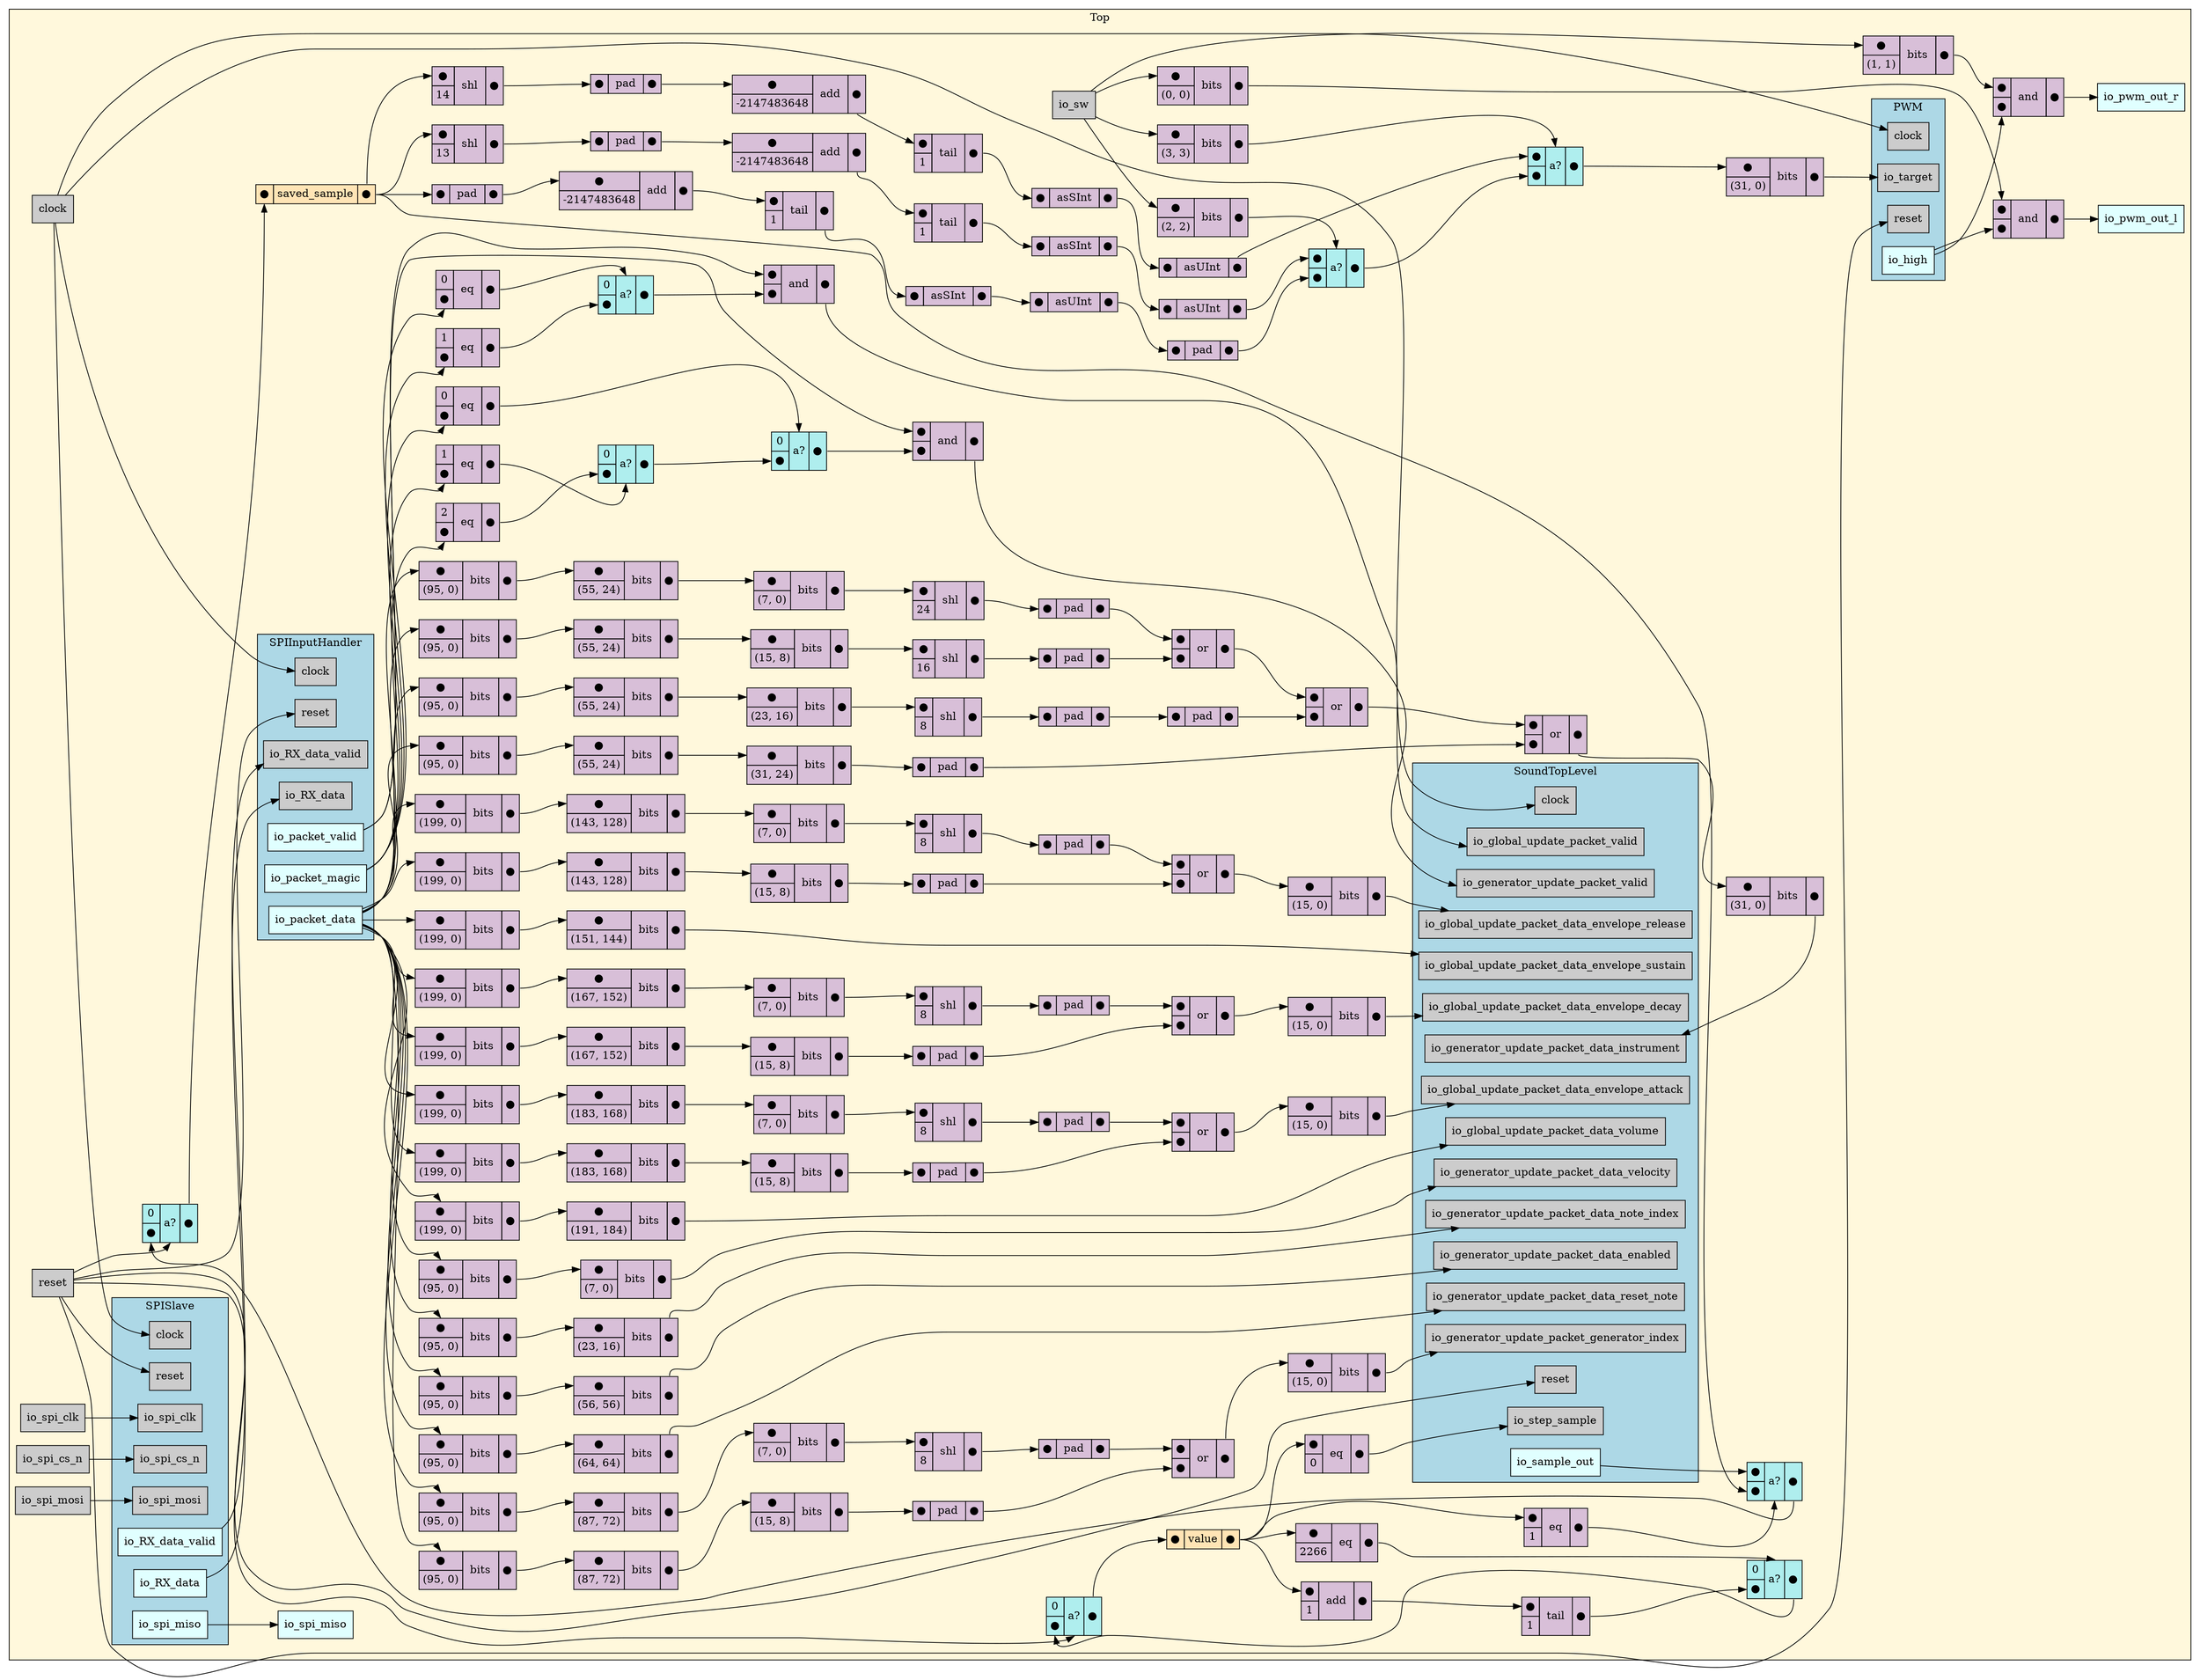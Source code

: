 digraph Top {
stylesheet = "styles.css"
rankdir="LR" 

subgraph cluster_Top {
  label="Top"
  URL=""
  bgcolor="#FFF8DC"
  cluster_Top_clock [shape = "rectangle" style="filled" fillcolor="#CCCCCC" label="clock" rank="0"]
     
cluster_Top_reset [shape = "rectangle" style="filled" fillcolor="#CCCCCC" label="reset" rank="0"]
     
cluster_Top_io_spi_mosi [shape = "rectangle" style="filled" fillcolor="#CCCCCC" label="io_spi_mosi" rank="0"]
     
cluster_Top_io_spi_clk [shape = "rectangle" style="filled" fillcolor="#CCCCCC" label="io_spi_clk" rank="0"]
     
cluster_Top_io_spi_cs_n [shape = "rectangle" style="filled" fillcolor="#CCCCCC" label="io_spi_cs_n" rank="0"]
     
cluster_Top_io_sw [shape = "rectangle" style="filled" fillcolor="#CCCCCC" label="io_sw" rank="0"]
     
cluster_Top_io_spi_miso [shape = "rectangle" style="filled" fillcolor="#E0FFFF" label="io_spi_miso" rank="1000"]
     
cluster_Top_io_pwm_out_l [shape = "rectangle" style="filled" fillcolor="#E0FFFF" label="io_pwm_out_l" rank="1000"]
     
cluster_Top_io_pwm_out_r [shape = "rectangle" style="filled" fillcolor="#E0FFFF" label="io_pwm_out_r" rank="1000"]
     

subgraph cluster_Top_SoundTopLevel {
  label="SoundTopLevel"
  URL="SoundTopLevel.dot.svg"
  bgcolor="#ADD8E6"
  cluster_Top_SoundTopLevel_clock [shape = "rectangle" style="filled" fillcolor="#CCCCCC" label="clock" rank="0"]
     
cluster_Top_SoundTopLevel_reset [shape = "rectangle" style="filled" fillcolor="#CCCCCC" label="reset" rank="0"]
     
cluster_Top_SoundTopLevel_io_generator_update_packet_valid [shape = "rectangle" style="filled" fillcolor="#CCCCCC" label="io_generator_update_packet_valid" rank="0"]
     
cluster_Top_SoundTopLevel_io_generator_update_packet_generator_index [shape = "rectangle" style="filled" fillcolor="#CCCCCC" label="io_generator_update_packet_generator_index" rank="0"]
     
cluster_Top_SoundTopLevel_io_generator_update_packet_data_reset_note [shape = "rectangle" style="filled" fillcolor="#CCCCCC" label="io_generator_update_packet_data_reset_note" rank="0"]
     
cluster_Top_SoundTopLevel_io_generator_update_packet_data_enabled [shape = "rectangle" style="filled" fillcolor="#CCCCCC" label="io_generator_update_packet_data_enabled" rank="0"]
     
cluster_Top_SoundTopLevel_io_generator_update_packet_data_instrument [shape = "rectangle" style="filled" fillcolor="#CCCCCC" label="io_generator_update_packet_data_instrument" rank="0"]
     
cluster_Top_SoundTopLevel_io_generator_update_packet_data_note_index [shape = "rectangle" style="filled" fillcolor="#CCCCCC" label="io_generator_update_packet_data_note_index" rank="0"]
     
cluster_Top_SoundTopLevel_io_generator_update_packet_data_velocity [shape = "rectangle" style="filled" fillcolor="#CCCCCC" label="io_generator_update_packet_data_velocity" rank="0"]
     
cluster_Top_SoundTopLevel_io_global_update_packet_valid [shape = "rectangle" style="filled" fillcolor="#CCCCCC" label="io_global_update_packet_valid" rank="0"]
     
cluster_Top_SoundTopLevel_io_global_update_packet_data_volume [shape = "rectangle" style="filled" fillcolor="#CCCCCC" label="io_global_update_packet_data_volume" rank="0"]
     
cluster_Top_SoundTopLevel_io_global_update_packet_data_envelope_attack [shape = "rectangle" style="filled" fillcolor="#CCCCCC" label="io_global_update_packet_data_envelope_attack" rank="0"]
     
cluster_Top_SoundTopLevel_io_global_update_packet_data_envelope_decay [shape = "rectangle" style="filled" fillcolor="#CCCCCC" label="io_global_update_packet_data_envelope_decay" rank="0"]
     
cluster_Top_SoundTopLevel_io_global_update_packet_data_envelope_sustain [shape = "rectangle" style="filled" fillcolor="#CCCCCC" label="io_global_update_packet_data_envelope_sustain" rank="0"]
     
cluster_Top_SoundTopLevel_io_global_update_packet_data_envelope_release [shape = "rectangle" style="filled" fillcolor="#CCCCCC" label="io_global_update_packet_data_envelope_release" rank="0"]
     
cluster_Top_SoundTopLevel_io_step_sample [shape = "rectangle" style="filled" fillcolor="#CCCCCC" label="io_step_sample" rank="0"]
     
cluster_Top_SoundTopLevel_io_sample_out [shape = "rectangle" style="filled" fillcolor="#E0FFFF" label="io_sample_out" rank="1000"]
     

subgraph cluster_Top_SoundTopLevel_Adder {
  label="Adder"
  URL="Adder.dot.svg"
  bgcolor="#FFB6C1"
  

  
  
  
}
     

subgraph cluster_Top_SoundTopLevel_Generator {
  label="Generator"
  URL="Generator.dot.svg"
  bgcolor="#FFB6C1"
  
subgraph cluster_Top_SoundTopLevel_Generator_Square {
  label="Square"
  URL="Square.dot.svg"
  bgcolor="#FFF8DC"
  

  
  
  
}
     

subgraph cluster_Top_SoundTopLevel_Generator_Triangle {
  label="Triangle"
  URL="Triangle.dot.svg"
  bgcolor="#FFF8DC"
  

  
  
  
}
     

subgraph cluster_Top_SoundTopLevel_Generator_Sawtooth {
  label="Sawtooth"
  URL="Sawtooth.dot.svg"
  bgcolor="#FFF8DC"
  

  
  
  
}
     

subgraph cluster_Top_SoundTopLevel_Generator_Sine {
  label="Sine"
  URL="Sine.dot.svg"
  bgcolor="#FFF8DC"
  

  
  
  
}
     

subgraph cluster_Top_SoundTopLevel_Generator_EnvelopeImpl {
  label="EnvelopeImpl"
  URL="EnvelopeImpl.dot.svg"
  bgcolor="#FFF8DC"
  

  
  
  
}
     

  
  
  
}
     

subgraph cluster_Top_SoundTopLevel_Generator_1 {
  label="Generator_1"
  URL="Generator.dot.svg"
  bgcolor="#FFB6C1"
  
subgraph cluster_Top_SoundTopLevel_Generator_1_Square {
  label="Square"
  URL="Square.dot.svg"
  bgcolor="#FFF8DC"
  

  
  
  
}
     

subgraph cluster_Top_SoundTopLevel_Generator_1_Triangle {
  label="Triangle"
  URL="Triangle.dot.svg"
  bgcolor="#FFF8DC"
  

  
  
  
}
     

subgraph cluster_Top_SoundTopLevel_Generator_1_Sawtooth {
  label="Sawtooth"
  URL="Sawtooth.dot.svg"
  bgcolor="#FFF8DC"
  

  
  
  
}
     

subgraph cluster_Top_SoundTopLevel_Generator_1_Sine {
  label="Sine"
  URL="Sine.dot.svg"
  bgcolor="#FFF8DC"
  

  
  
  
}
     

subgraph cluster_Top_SoundTopLevel_Generator_1_EnvelopeImpl {
  label="EnvelopeImpl"
  URL="EnvelopeImpl.dot.svg"
  bgcolor="#FFF8DC"
  

  
  
  
}
     

  
  
  
}
     

subgraph cluster_Top_SoundTopLevel_Generator_2 {
  label="Generator_2"
  URL="Generator.dot.svg"
  bgcolor="#FFB6C1"
  
subgraph cluster_Top_SoundTopLevel_Generator_2_Square {
  label="Square"
  URL="Square.dot.svg"
  bgcolor="#FFF8DC"
  

  
  
  
}
     

subgraph cluster_Top_SoundTopLevel_Generator_2_Triangle {
  label="Triangle"
  URL="Triangle.dot.svg"
  bgcolor="#FFF8DC"
  

  
  
  
}
     

subgraph cluster_Top_SoundTopLevel_Generator_2_Sawtooth {
  label="Sawtooth"
  URL="Sawtooth.dot.svg"
  bgcolor="#FFF8DC"
  

  
  
  
}
     

subgraph cluster_Top_SoundTopLevel_Generator_2_Sine {
  label="Sine"
  URL="Sine.dot.svg"
  bgcolor="#FFF8DC"
  

  
  
  
}
     

subgraph cluster_Top_SoundTopLevel_Generator_2_EnvelopeImpl {
  label="EnvelopeImpl"
  URL="EnvelopeImpl.dot.svg"
  bgcolor="#FFF8DC"
  

  
  
  
}
     

  
  
  
}
     

subgraph cluster_Top_SoundTopLevel_Generator_3 {
  label="Generator_3"
  URL="Generator.dot.svg"
  bgcolor="#FFB6C1"
  
subgraph cluster_Top_SoundTopLevel_Generator_3_Square {
  label="Square"
  URL="Square.dot.svg"
  bgcolor="#FFF8DC"
  

  
  
  
}
     

subgraph cluster_Top_SoundTopLevel_Generator_3_Triangle {
  label="Triangle"
  URL="Triangle.dot.svg"
  bgcolor="#FFF8DC"
  

  
  
  
}
     

subgraph cluster_Top_SoundTopLevel_Generator_3_Sawtooth {
  label="Sawtooth"
  URL="Sawtooth.dot.svg"
  bgcolor="#FFF8DC"
  

  
  
  
}
     

subgraph cluster_Top_SoundTopLevel_Generator_3_Sine {
  label="Sine"
  URL="Sine.dot.svg"
  bgcolor="#FFF8DC"
  

  
  
  
}
     

subgraph cluster_Top_SoundTopLevel_Generator_3_EnvelopeImpl {
  label="EnvelopeImpl"
  URL="EnvelopeImpl.dot.svg"
  bgcolor="#FFF8DC"
  

  
  
  
}
     

  
  
  
}
     

subgraph cluster_Top_SoundTopLevel_Generator_4 {
  label="Generator_4"
  URL="Generator.dot.svg"
  bgcolor="#FFB6C1"
  
subgraph cluster_Top_SoundTopLevel_Generator_4_Square {
  label="Square"
  URL="Square.dot.svg"
  bgcolor="#FFF8DC"
  

  
  
  
}
     

subgraph cluster_Top_SoundTopLevel_Generator_4_Triangle {
  label="Triangle"
  URL="Triangle.dot.svg"
  bgcolor="#FFF8DC"
  

  
  
  
}
     

subgraph cluster_Top_SoundTopLevel_Generator_4_Sawtooth {
  label="Sawtooth"
  URL="Sawtooth.dot.svg"
  bgcolor="#FFF8DC"
  

  
  
  
}
     

subgraph cluster_Top_SoundTopLevel_Generator_4_Sine {
  label="Sine"
  URL="Sine.dot.svg"
  bgcolor="#FFF8DC"
  

  
  
  
}
     

subgraph cluster_Top_SoundTopLevel_Generator_4_EnvelopeImpl {
  label="EnvelopeImpl"
  URL="EnvelopeImpl.dot.svg"
  bgcolor="#FFF8DC"
  

  
  
  
}
     

  
  
  
}
     

subgraph cluster_Top_SoundTopLevel_Generator_5 {
  label="Generator_5"
  URL="Generator.dot.svg"
  bgcolor="#FFB6C1"
  
subgraph cluster_Top_SoundTopLevel_Generator_5_Square {
  label="Square"
  URL="Square.dot.svg"
  bgcolor="#FFF8DC"
  

  
  
  
}
     

subgraph cluster_Top_SoundTopLevel_Generator_5_Triangle {
  label="Triangle"
  URL="Triangle.dot.svg"
  bgcolor="#FFF8DC"
  

  
  
  
}
     

subgraph cluster_Top_SoundTopLevel_Generator_5_Sawtooth {
  label="Sawtooth"
  URL="Sawtooth.dot.svg"
  bgcolor="#FFF8DC"
  

  
  
  
}
     

subgraph cluster_Top_SoundTopLevel_Generator_5_Sine {
  label="Sine"
  URL="Sine.dot.svg"
  bgcolor="#FFF8DC"
  

  
  
  
}
     

subgraph cluster_Top_SoundTopLevel_Generator_5_EnvelopeImpl {
  label="EnvelopeImpl"
  URL="EnvelopeImpl.dot.svg"
  bgcolor="#FFF8DC"
  

  
  
  
}
     

  
  
  
}
     

subgraph cluster_Top_SoundTopLevel_Generator_6 {
  label="Generator_6"
  URL="Generator.dot.svg"
  bgcolor="#FFB6C1"
  
subgraph cluster_Top_SoundTopLevel_Generator_6_Square {
  label="Square"
  URL="Square.dot.svg"
  bgcolor="#FFF8DC"
  

  
  
  
}
     

subgraph cluster_Top_SoundTopLevel_Generator_6_Triangle {
  label="Triangle"
  URL="Triangle.dot.svg"
  bgcolor="#FFF8DC"
  

  
  
  
}
     

subgraph cluster_Top_SoundTopLevel_Generator_6_Sawtooth {
  label="Sawtooth"
  URL="Sawtooth.dot.svg"
  bgcolor="#FFF8DC"
  

  
  
  
}
     

subgraph cluster_Top_SoundTopLevel_Generator_6_Sine {
  label="Sine"
  URL="Sine.dot.svg"
  bgcolor="#FFF8DC"
  

  
  
  
}
     

subgraph cluster_Top_SoundTopLevel_Generator_6_EnvelopeImpl {
  label="EnvelopeImpl"
  URL="EnvelopeImpl.dot.svg"
  bgcolor="#FFF8DC"
  

  
  
  
}
     

  
  
  
}
     

subgraph cluster_Top_SoundTopLevel_Generator_7 {
  label="Generator_7"
  URL="Generator.dot.svg"
  bgcolor="#FFB6C1"
  
subgraph cluster_Top_SoundTopLevel_Generator_7_Square {
  label="Square"
  URL="Square.dot.svg"
  bgcolor="#FFF8DC"
  

  
  
  
}
     

subgraph cluster_Top_SoundTopLevel_Generator_7_Triangle {
  label="Triangle"
  URL="Triangle.dot.svg"
  bgcolor="#FFF8DC"
  

  
  
  
}
     

subgraph cluster_Top_SoundTopLevel_Generator_7_Sawtooth {
  label="Sawtooth"
  URL="Sawtooth.dot.svg"
  bgcolor="#FFF8DC"
  

  
  
  
}
     

subgraph cluster_Top_SoundTopLevel_Generator_7_Sine {
  label="Sine"
  URL="Sine.dot.svg"
  bgcolor="#FFF8DC"
  

  
  
  
}
     

subgraph cluster_Top_SoundTopLevel_Generator_7_EnvelopeImpl {
  label="EnvelopeImpl"
  URL="EnvelopeImpl.dot.svg"
  bgcolor="#FFF8DC"
  

  
  
  
}
     

  
  
  
}
     

  
  
  
}
     

subgraph cluster_Top_SPISlave {
  label="SPISlave"
  URL="SPISlave.dot.svg"
  bgcolor="#ADD8E6"
  cluster_Top_SPISlave_clock [shape = "rectangle" style="filled" fillcolor="#CCCCCC" label="clock" rank="0"]
     
cluster_Top_SPISlave_reset [shape = "rectangle" style="filled" fillcolor="#CCCCCC" label="reset" rank="0"]
     
cluster_Top_SPISlave_io_spi_mosi [shape = "rectangle" style="filled" fillcolor="#CCCCCC" label="io_spi_mosi" rank="0"]
     
cluster_Top_SPISlave_io_spi_clk [shape = "rectangle" style="filled" fillcolor="#CCCCCC" label="io_spi_clk" rank="0"]
     
cluster_Top_SPISlave_io_spi_cs_n [shape = "rectangle" style="filled" fillcolor="#CCCCCC" label="io_spi_cs_n" rank="0"]
     
cluster_Top_SPISlave_io_RX_data_valid [shape = "rectangle" style="filled" fillcolor="#E0FFFF" label="io_RX_data_valid" rank="1000"]
     
cluster_Top_SPISlave_io_RX_data [shape = "rectangle" style="filled" fillcolor="#E0FFFF" label="io_RX_data" rank="1000"]
     
cluster_Top_SPISlave_io_spi_miso [shape = "rectangle" style="filled" fillcolor="#E0FFFF" label="io_spi_miso" rank="1000"]
     

subgraph cluster_Top_SPISlave_spi {
  label="spi"
  URL="SPI_Slave_nandland.dot.svg"
  bgcolor="#FFB6C1"
  

  
  
  
}
     

  
  
  
}
     

subgraph cluster_Top_SPIInputHandler {
  label="SPIInputHandler"
  URL="SPIInputHandler.dot.svg"
  bgcolor="#ADD8E6"
  cluster_Top_SPIInputHandler_clock [shape = "rectangle" style="filled" fillcolor="#CCCCCC" label="clock" rank="0"]
     
cluster_Top_SPIInputHandler_reset [shape = "rectangle" style="filled" fillcolor="#CCCCCC" label="reset" rank="0"]
     
cluster_Top_SPIInputHandler_io_RX_data [shape = "rectangle" style="filled" fillcolor="#CCCCCC" label="io_RX_data" rank="0"]
     
cluster_Top_SPIInputHandler_io_RX_data_valid [shape = "rectangle" style="filled" fillcolor="#CCCCCC" label="io_RX_data_valid" rank="0"]
     
cluster_Top_SPIInputHandler_io_packet_valid [shape = "rectangle" style="filled" fillcolor="#E0FFFF" label="io_packet_valid" rank="1000"]
     
cluster_Top_SPIInputHandler_io_packet_magic [shape = "rectangle" style="filled" fillcolor="#E0FFFF" label="io_packet_magic" rank="1000"]
     
cluster_Top_SPIInputHandler_io_packet_data [shape = "rectangle" style="filled" fillcolor="#E0FFFF" label="io_packet_data" rank="1000"]
     

  
  
  
}
     

subgraph cluster_Top_PWM {
  label="PWM"
  URL="PWM.dot.svg"
  bgcolor="#ADD8E6"
  cluster_Top_PWM_clock [shape = "rectangle" style="filled" fillcolor="#CCCCCC" label="clock" rank="0"]
     
cluster_Top_PWM_reset [shape = "rectangle" style="filled" fillcolor="#CCCCCC" label="reset" rank="0"]
     
cluster_Top_PWM_io_target [shape = "rectangle" style="filled" fillcolor="#CCCCCC" label="io_target" rank="0"]
     
cluster_Top_PWM_io_high [shape = "rectangle" style="filled" fillcolor="#E0FFFF" label="io_high" rank="1000"]
     

  
  
  
}
     
struct_cluster_Top_saved_sample [shape="plaintext" label=<
<TABLE BORDER="0" CELLBORDER="1" CELLSPACING="0" CELLPADDING="4" BGCOLOR="#FFE4B5">
  <TR>
    <TD PORT="in">&#x25cf;</TD>
    <TD>saved_sample</TD>
    <TD PORT="out">&#x25cf;</TD>
  </TR>
</TABLE>>];
struct_cluster_Top_value [shape="plaintext" label=<
<TABLE BORDER="0" CELLBORDER="1" CELLSPACING="0" CELLPADDING="4" BGCOLOR="#FFE4B5">
  <TR>
    <TD PORT="in">&#x25cf;</TD>
    <TD>value</TD>
    <TD PORT="out">&#x25cf;</TD>
  </TR>
</TABLE>>];

op_and_317 [shape = "plaintext" label=<
<TABLE BORDER="0" CELLBORDER="1" CELLSPACING="0" CELLPADDING="4" BGCOLOR="#D8BFD8">
  <TR>
    <TD PORT="in1">&#x25cf;</TD>
    <TD ROWSPAN="2" > and </TD>
    <TD ROWSPAN="2" PORT="out">&#x25cf;</TD>
  </TR>
  <TR>
    <TD PORT="in2">&#x25cf;</TD>
  </TR>
</TABLE>>];
       

op_bits_318 [shape = "plaintext" label=<
<TABLE BORDER="0" CELLBORDER="1" CELLSPACING="0" CELLPADDING="4" BGCOLOR="#D8BFD8">
  <TR>
    <TD PORT="in1">&#x25cf;</TD>
    <TD ROWSPAN="2" > bits </TD>
    <TD ROWSPAN="2" PORT="out">&#x25cf;</TD>
  </TR>
  <TR>
    <TD>(0, 0)</TD>
  </TR>
</TABLE>>];
       

op_and_319 [shape = "plaintext" label=<
<TABLE BORDER="0" CELLBORDER="1" CELLSPACING="0" CELLPADDING="4" BGCOLOR="#D8BFD8">
  <TR>
    <TD PORT="in1">&#x25cf;</TD>
    <TD ROWSPAN="2" > and </TD>
    <TD ROWSPAN="2" PORT="out">&#x25cf;</TD>
  </TR>
  <TR>
    <TD PORT="in2">&#x25cf;</TD>
  </TR>
</TABLE>>];
       

op_bits_320 [shape = "plaintext" label=<
<TABLE BORDER="0" CELLBORDER="1" CELLSPACING="0" CELLPADDING="4" BGCOLOR="#D8BFD8">
  <TR>
    <TD PORT="in1">&#x25cf;</TD>
    <TD ROWSPAN="2" > bits </TD>
    <TD ROWSPAN="2" PORT="out">&#x25cf;</TD>
  </TR>
  <TR>
    <TD>(1, 1)</TD>
  </TR>
</TABLE>>];
       

op_and_321 [shape = "plaintext" label=<
<TABLE BORDER="0" CELLBORDER="1" CELLSPACING="0" CELLPADDING="4" BGCOLOR="#D8BFD8">
  <TR>
    <TD PORT="in1">&#x25cf;</TD>
    <TD ROWSPAN="2" > and </TD>
    <TD ROWSPAN="2" PORT="out">&#x25cf;</TD>
  </TR>
  <TR>
    <TD PORT="in2">&#x25cf;</TD>
  </TR>
</TABLE>>];
       

mux_956842067 [shape = "plaintext" label=<
<TABLE BORDER="0" CELLBORDER="1" CELLSPACING="0" CELLPADDING="4" BGCOLOR="#AFEEEE">
  <TR>
    <TD PORT="in1">0</TD>
    <TD ROWSPAN="2" PORT="select">a?</TD>
    <TD ROWSPAN="2" PORT="out">&#x25cf;</TD>
  </TR>
  <TR>
    <TD PORT="in2">&#x25cf;</TD>
  </TR>
</TABLE>>];
       

op_eq_322 [shape = "plaintext" label=<
<TABLE BORDER="0" CELLBORDER="1" CELLSPACING="0" CELLPADDING="4" BGCOLOR="#D8BFD8">
  <TR>
    <TD PORT="in1">0</TD>
    <TD ROWSPAN="2" > eq </TD>
    <TD ROWSPAN="2" PORT="out">&#x25cf;</TD>
  </TR>
  <TR>
    <TD PORT="in2">&#x25cf;</TD>
  </TR>
</TABLE>>];
       

mux_632388676 [shape = "plaintext" label=<
<TABLE BORDER="0" CELLBORDER="1" CELLSPACING="0" CELLPADDING="4" BGCOLOR="#AFEEEE">
  <TR>
    <TD PORT="in1">0</TD>
    <TD ROWSPAN="2" PORT="select">a?</TD>
    <TD ROWSPAN="2" PORT="out">&#x25cf;</TD>
  </TR>
  <TR>
    <TD PORT="in2">&#x25cf;</TD>
  </TR>
</TABLE>>];
       

op_eq_323 [shape = "plaintext" label=<
<TABLE BORDER="0" CELLBORDER="1" CELLSPACING="0" CELLPADDING="4" BGCOLOR="#D8BFD8">
  <TR>
    <TD PORT="in1">1</TD>
    <TD ROWSPAN="2" > eq </TD>
    <TD ROWSPAN="2" PORT="out">&#x25cf;</TD>
  </TR>
  <TR>
    <TD PORT="in2">&#x25cf;</TD>
  </TR>
</TABLE>>];
       

op_eq_324 [shape = "plaintext" label=<
<TABLE BORDER="0" CELLBORDER="1" CELLSPACING="0" CELLPADDING="4" BGCOLOR="#D8BFD8">
  <TR>
    <TD PORT="in1">2</TD>
    <TD ROWSPAN="2" > eq </TD>
    <TD ROWSPAN="2" PORT="out">&#x25cf;</TD>
  </TR>
  <TR>
    <TD PORT="in2">&#x25cf;</TD>
  </TR>
</TABLE>>];
       

op_bits_325 [shape = "plaintext" label=<
<TABLE BORDER="0" CELLBORDER="1" CELLSPACING="0" CELLPADDING="4" BGCOLOR="#D8BFD8">
  <TR>
    <TD PORT="in1">&#x25cf;</TD>
    <TD ROWSPAN="2" > bits </TD>
    <TD ROWSPAN="2" PORT="out">&#x25cf;</TD>
  </TR>
  <TR>
    <TD>(15, 0)</TD>
  </TR>
</TABLE>>];
       

op_or_326 [shape = "plaintext" label=<
<TABLE BORDER="0" CELLBORDER="1" CELLSPACING="0" CELLPADDING="4" BGCOLOR="#D8BFD8">
  <TR>
    <TD PORT="in1">&#x25cf;</TD>
    <TD ROWSPAN="2" > or </TD>
    <TD ROWSPAN="2" PORT="out">&#x25cf;</TD>
  </TR>
  <TR>
    <TD PORT="in2">&#x25cf;</TD>
  </TR>
</TABLE>>];
       

op_pad_327 [shape = "plaintext" label=<
<TABLE BORDER="0" CELLBORDER="1" CELLSPACING="0" CELLPADDING="4" BGCOLOR="#D8BFD8">
  <TR>
    <TD PORT="in1">&#x25cf;</TD>
    <TD > pad </TD>
    <TD PORT="out">&#x25cf;</TD>
  </TR>
</TABLE>>];
       

op_shl_328 [shape = "plaintext" label=<
<TABLE BORDER="0" CELLBORDER="1" CELLSPACING="0" CELLPADDING="4" BGCOLOR="#D8BFD8">
  <TR>
    <TD PORT="in1">&#x25cf;</TD>
    <TD ROWSPAN="2" > shl </TD>
    <TD ROWSPAN="2" PORT="out">&#x25cf;</TD>
  </TR>
  <TR>
    <TD>8</TD>
  </TR>
</TABLE>>];
       

op_bits_329 [shape = "plaintext" label=<
<TABLE BORDER="0" CELLBORDER="1" CELLSPACING="0" CELLPADDING="4" BGCOLOR="#D8BFD8">
  <TR>
    <TD PORT="in1">&#x25cf;</TD>
    <TD ROWSPAN="2" > bits </TD>
    <TD ROWSPAN="2" PORT="out">&#x25cf;</TD>
  </TR>
  <TR>
    <TD>(7, 0)</TD>
  </TR>
</TABLE>>];
       

op_bits_330 [shape = "plaintext" label=<
<TABLE BORDER="0" CELLBORDER="1" CELLSPACING="0" CELLPADDING="4" BGCOLOR="#D8BFD8">
  <TR>
    <TD PORT="in1">&#x25cf;</TD>
    <TD ROWSPAN="2" > bits </TD>
    <TD ROWSPAN="2" PORT="out">&#x25cf;</TD>
  </TR>
  <TR>
    <TD>(87, 72)</TD>
  </TR>
</TABLE>>];
       

op_bits_331 [shape = "plaintext" label=<
<TABLE BORDER="0" CELLBORDER="1" CELLSPACING="0" CELLPADDING="4" BGCOLOR="#D8BFD8">
  <TR>
    <TD PORT="in1">&#x25cf;</TD>
    <TD ROWSPAN="2" > bits </TD>
    <TD ROWSPAN="2" PORT="out">&#x25cf;</TD>
  </TR>
  <TR>
    <TD>(95, 0)</TD>
  </TR>
</TABLE>>];
       

op_pad_332 [shape = "plaintext" label=<
<TABLE BORDER="0" CELLBORDER="1" CELLSPACING="0" CELLPADDING="4" BGCOLOR="#D8BFD8">
  <TR>
    <TD PORT="in1">&#x25cf;</TD>
    <TD > pad </TD>
    <TD PORT="out">&#x25cf;</TD>
  </TR>
</TABLE>>];
       

op_bits_333 [shape = "plaintext" label=<
<TABLE BORDER="0" CELLBORDER="1" CELLSPACING="0" CELLPADDING="4" BGCOLOR="#D8BFD8">
  <TR>
    <TD PORT="in1">&#x25cf;</TD>
    <TD ROWSPAN="2" > bits </TD>
    <TD ROWSPAN="2" PORT="out">&#x25cf;</TD>
  </TR>
  <TR>
    <TD>(15, 8)</TD>
  </TR>
</TABLE>>];
       

op_bits_334 [shape = "plaintext" label=<
<TABLE BORDER="0" CELLBORDER="1" CELLSPACING="0" CELLPADDING="4" BGCOLOR="#D8BFD8">
  <TR>
    <TD PORT="in1">&#x25cf;</TD>
    <TD ROWSPAN="2" > bits </TD>
    <TD ROWSPAN="2" PORT="out">&#x25cf;</TD>
  </TR>
  <TR>
    <TD>(87, 72)</TD>
  </TR>
</TABLE>>];
       

op_bits_335 [shape = "plaintext" label=<
<TABLE BORDER="0" CELLBORDER="1" CELLSPACING="0" CELLPADDING="4" BGCOLOR="#D8BFD8">
  <TR>
    <TD PORT="in1">&#x25cf;</TD>
    <TD ROWSPAN="2" > bits </TD>
    <TD ROWSPAN="2" PORT="out">&#x25cf;</TD>
  </TR>
  <TR>
    <TD>(95, 0)</TD>
  </TR>
</TABLE>>];
       

op_bits_336 [shape = "plaintext" label=<
<TABLE BORDER="0" CELLBORDER="1" CELLSPACING="0" CELLPADDING="4" BGCOLOR="#D8BFD8">
  <TR>
    <TD PORT="in1">&#x25cf;</TD>
    <TD ROWSPAN="2" > bits </TD>
    <TD ROWSPAN="2" PORT="out">&#x25cf;</TD>
  </TR>
  <TR>
    <TD>(64, 64)</TD>
  </TR>
</TABLE>>];
       

op_bits_337 [shape = "plaintext" label=<
<TABLE BORDER="0" CELLBORDER="1" CELLSPACING="0" CELLPADDING="4" BGCOLOR="#D8BFD8">
  <TR>
    <TD PORT="in1">&#x25cf;</TD>
    <TD ROWSPAN="2" > bits </TD>
    <TD ROWSPAN="2" PORT="out">&#x25cf;</TD>
  </TR>
  <TR>
    <TD>(95, 0)</TD>
  </TR>
</TABLE>>];
       

op_bits_338 [shape = "plaintext" label=<
<TABLE BORDER="0" CELLBORDER="1" CELLSPACING="0" CELLPADDING="4" BGCOLOR="#D8BFD8">
  <TR>
    <TD PORT="in1">&#x25cf;</TD>
    <TD ROWSPAN="2" > bits </TD>
    <TD ROWSPAN="2" PORT="out">&#x25cf;</TD>
  </TR>
  <TR>
    <TD>(56, 56)</TD>
  </TR>
</TABLE>>];
       

op_bits_339 [shape = "plaintext" label=<
<TABLE BORDER="0" CELLBORDER="1" CELLSPACING="0" CELLPADDING="4" BGCOLOR="#D8BFD8">
  <TR>
    <TD PORT="in1">&#x25cf;</TD>
    <TD ROWSPAN="2" > bits </TD>
    <TD ROWSPAN="2" PORT="out">&#x25cf;</TD>
  </TR>
  <TR>
    <TD>(95, 0)</TD>
  </TR>
</TABLE>>];
       

op_bits_340 [shape = "plaintext" label=<
<TABLE BORDER="0" CELLBORDER="1" CELLSPACING="0" CELLPADDING="4" BGCOLOR="#D8BFD8">
  <TR>
    <TD PORT="in1">&#x25cf;</TD>
    <TD ROWSPAN="2" > bits </TD>
    <TD ROWSPAN="2" PORT="out">&#x25cf;</TD>
  </TR>
  <TR>
    <TD>(31, 0)</TD>
  </TR>
</TABLE>>];
       

op_or_341 [shape = "plaintext" label=<
<TABLE BORDER="0" CELLBORDER="1" CELLSPACING="0" CELLPADDING="4" BGCOLOR="#D8BFD8">
  <TR>
    <TD PORT="in1">&#x25cf;</TD>
    <TD ROWSPAN="2" > or </TD>
    <TD ROWSPAN="2" PORT="out">&#x25cf;</TD>
  </TR>
  <TR>
    <TD PORT="in2">&#x25cf;</TD>
  </TR>
</TABLE>>];
       

op_or_342 [shape = "plaintext" label=<
<TABLE BORDER="0" CELLBORDER="1" CELLSPACING="0" CELLPADDING="4" BGCOLOR="#D8BFD8">
  <TR>
    <TD PORT="in1">&#x25cf;</TD>
    <TD ROWSPAN="2" > or </TD>
    <TD ROWSPAN="2" PORT="out">&#x25cf;</TD>
  </TR>
  <TR>
    <TD PORT="in2">&#x25cf;</TD>
  </TR>
</TABLE>>];
       

op_or_343 [shape = "plaintext" label=<
<TABLE BORDER="0" CELLBORDER="1" CELLSPACING="0" CELLPADDING="4" BGCOLOR="#D8BFD8">
  <TR>
    <TD PORT="in1">&#x25cf;</TD>
    <TD ROWSPAN="2" > or </TD>
    <TD ROWSPAN="2" PORT="out">&#x25cf;</TD>
  </TR>
  <TR>
    <TD PORT="in2">&#x25cf;</TD>
  </TR>
</TABLE>>];
       

op_pad_344 [shape = "plaintext" label=<
<TABLE BORDER="0" CELLBORDER="1" CELLSPACING="0" CELLPADDING="4" BGCOLOR="#D8BFD8">
  <TR>
    <TD PORT="in1">&#x25cf;</TD>
    <TD > pad </TD>
    <TD PORT="out">&#x25cf;</TD>
  </TR>
</TABLE>>];
       

op_shl_345 [shape = "plaintext" label=<
<TABLE BORDER="0" CELLBORDER="1" CELLSPACING="0" CELLPADDING="4" BGCOLOR="#D8BFD8">
  <TR>
    <TD PORT="in1">&#x25cf;</TD>
    <TD ROWSPAN="2" > shl </TD>
    <TD ROWSPAN="2" PORT="out">&#x25cf;</TD>
  </TR>
  <TR>
    <TD>24</TD>
  </TR>
</TABLE>>];
       

op_bits_346 [shape = "plaintext" label=<
<TABLE BORDER="0" CELLBORDER="1" CELLSPACING="0" CELLPADDING="4" BGCOLOR="#D8BFD8">
  <TR>
    <TD PORT="in1">&#x25cf;</TD>
    <TD ROWSPAN="2" > bits </TD>
    <TD ROWSPAN="2" PORT="out">&#x25cf;</TD>
  </TR>
  <TR>
    <TD>(7, 0)</TD>
  </TR>
</TABLE>>];
       

op_bits_347 [shape = "plaintext" label=<
<TABLE BORDER="0" CELLBORDER="1" CELLSPACING="0" CELLPADDING="4" BGCOLOR="#D8BFD8">
  <TR>
    <TD PORT="in1">&#x25cf;</TD>
    <TD ROWSPAN="2" > bits </TD>
    <TD ROWSPAN="2" PORT="out">&#x25cf;</TD>
  </TR>
  <TR>
    <TD>(55, 24)</TD>
  </TR>
</TABLE>>];
       

op_bits_348 [shape = "plaintext" label=<
<TABLE BORDER="0" CELLBORDER="1" CELLSPACING="0" CELLPADDING="4" BGCOLOR="#D8BFD8">
  <TR>
    <TD PORT="in1">&#x25cf;</TD>
    <TD ROWSPAN="2" > bits </TD>
    <TD ROWSPAN="2" PORT="out">&#x25cf;</TD>
  </TR>
  <TR>
    <TD>(95, 0)</TD>
  </TR>
</TABLE>>];
       

op_pad_349 [shape = "plaintext" label=<
<TABLE BORDER="0" CELLBORDER="1" CELLSPACING="0" CELLPADDING="4" BGCOLOR="#D8BFD8">
  <TR>
    <TD PORT="in1">&#x25cf;</TD>
    <TD > pad </TD>
    <TD PORT="out">&#x25cf;</TD>
  </TR>
</TABLE>>];
       

op_shl_350 [shape = "plaintext" label=<
<TABLE BORDER="0" CELLBORDER="1" CELLSPACING="0" CELLPADDING="4" BGCOLOR="#D8BFD8">
  <TR>
    <TD PORT="in1">&#x25cf;</TD>
    <TD ROWSPAN="2" > shl </TD>
    <TD ROWSPAN="2" PORT="out">&#x25cf;</TD>
  </TR>
  <TR>
    <TD>16</TD>
  </TR>
</TABLE>>];
       

op_bits_351 [shape = "plaintext" label=<
<TABLE BORDER="0" CELLBORDER="1" CELLSPACING="0" CELLPADDING="4" BGCOLOR="#D8BFD8">
  <TR>
    <TD PORT="in1">&#x25cf;</TD>
    <TD ROWSPAN="2" > bits </TD>
    <TD ROWSPAN="2" PORT="out">&#x25cf;</TD>
  </TR>
  <TR>
    <TD>(15, 8)</TD>
  </TR>
</TABLE>>];
       

op_bits_352 [shape = "plaintext" label=<
<TABLE BORDER="0" CELLBORDER="1" CELLSPACING="0" CELLPADDING="4" BGCOLOR="#D8BFD8">
  <TR>
    <TD PORT="in1">&#x25cf;</TD>
    <TD ROWSPAN="2" > bits </TD>
    <TD ROWSPAN="2" PORT="out">&#x25cf;</TD>
  </TR>
  <TR>
    <TD>(55, 24)</TD>
  </TR>
</TABLE>>];
       

op_bits_353 [shape = "plaintext" label=<
<TABLE BORDER="0" CELLBORDER="1" CELLSPACING="0" CELLPADDING="4" BGCOLOR="#D8BFD8">
  <TR>
    <TD PORT="in1">&#x25cf;</TD>
    <TD ROWSPAN="2" > bits </TD>
    <TD ROWSPAN="2" PORT="out">&#x25cf;</TD>
  </TR>
  <TR>
    <TD>(95, 0)</TD>
  </TR>
</TABLE>>];
       

op_pad_354 [shape = "plaintext" label=<
<TABLE BORDER="0" CELLBORDER="1" CELLSPACING="0" CELLPADDING="4" BGCOLOR="#D8BFD8">
  <TR>
    <TD PORT="in1">&#x25cf;</TD>
    <TD > pad </TD>
    <TD PORT="out">&#x25cf;</TD>
  </TR>
</TABLE>>];
       

op_pad_355 [shape = "plaintext" label=<
<TABLE BORDER="0" CELLBORDER="1" CELLSPACING="0" CELLPADDING="4" BGCOLOR="#D8BFD8">
  <TR>
    <TD PORT="in1">&#x25cf;</TD>
    <TD > pad </TD>
    <TD PORT="out">&#x25cf;</TD>
  </TR>
</TABLE>>];
       

op_shl_356 [shape = "plaintext" label=<
<TABLE BORDER="0" CELLBORDER="1" CELLSPACING="0" CELLPADDING="4" BGCOLOR="#D8BFD8">
  <TR>
    <TD PORT="in1">&#x25cf;</TD>
    <TD ROWSPAN="2" > shl </TD>
    <TD ROWSPAN="2" PORT="out">&#x25cf;</TD>
  </TR>
  <TR>
    <TD>8</TD>
  </TR>
</TABLE>>];
       

op_bits_357 [shape = "plaintext" label=<
<TABLE BORDER="0" CELLBORDER="1" CELLSPACING="0" CELLPADDING="4" BGCOLOR="#D8BFD8">
  <TR>
    <TD PORT="in1">&#x25cf;</TD>
    <TD ROWSPAN="2" > bits </TD>
    <TD ROWSPAN="2" PORT="out">&#x25cf;</TD>
  </TR>
  <TR>
    <TD>(23, 16)</TD>
  </TR>
</TABLE>>];
       

op_bits_358 [shape = "plaintext" label=<
<TABLE BORDER="0" CELLBORDER="1" CELLSPACING="0" CELLPADDING="4" BGCOLOR="#D8BFD8">
  <TR>
    <TD PORT="in1">&#x25cf;</TD>
    <TD ROWSPAN="2" > bits </TD>
    <TD ROWSPAN="2" PORT="out">&#x25cf;</TD>
  </TR>
  <TR>
    <TD>(55, 24)</TD>
  </TR>
</TABLE>>];
       

op_bits_359 [shape = "plaintext" label=<
<TABLE BORDER="0" CELLBORDER="1" CELLSPACING="0" CELLPADDING="4" BGCOLOR="#D8BFD8">
  <TR>
    <TD PORT="in1">&#x25cf;</TD>
    <TD ROWSPAN="2" > bits </TD>
    <TD ROWSPAN="2" PORT="out">&#x25cf;</TD>
  </TR>
  <TR>
    <TD>(95, 0)</TD>
  </TR>
</TABLE>>];
       

op_pad_360 [shape = "plaintext" label=<
<TABLE BORDER="0" CELLBORDER="1" CELLSPACING="0" CELLPADDING="4" BGCOLOR="#D8BFD8">
  <TR>
    <TD PORT="in1">&#x25cf;</TD>
    <TD > pad </TD>
    <TD PORT="out">&#x25cf;</TD>
  </TR>
</TABLE>>];
       

op_bits_361 [shape = "plaintext" label=<
<TABLE BORDER="0" CELLBORDER="1" CELLSPACING="0" CELLPADDING="4" BGCOLOR="#D8BFD8">
  <TR>
    <TD PORT="in1">&#x25cf;</TD>
    <TD ROWSPAN="2" > bits </TD>
    <TD ROWSPAN="2" PORT="out">&#x25cf;</TD>
  </TR>
  <TR>
    <TD>(31, 24)</TD>
  </TR>
</TABLE>>];
       

op_bits_362 [shape = "plaintext" label=<
<TABLE BORDER="0" CELLBORDER="1" CELLSPACING="0" CELLPADDING="4" BGCOLOR="#D8BFD8">
  <TR>
    <TD PORT="in1">&#x25cf;</TD>
    <TD ROWSPAN="2" > bits </TD>
    <TD ROWSPAN="2" PORT="out">&#x25cf;</TD>
  </TR>
  <TR>
    <TD>(55, 24)</TD>
  </TR>
</TABLE>>];
       

op_bits_363 [shape = "plaintext" label=<
<TABLE BORDER="0" CELLBORDER="1" CELLSPACING="0" CELLPADDING="4" BGCOLOR="#D8BFD8">
  <TR>
    <TD PORT="in1">&#x25cf;</TD>
    <TD ROWSPAN="2" > bits </TD>
    <TD ROWSPAN="2" PORT="out">&#x25cf;</TD>
  </TR>
  <TR>
    <TD>(95, 0)</TD>
  </TR>
</TABLE>>];
       

op_bits_364 [shape = "plaintext" label=<
<TABLE BORDER="0" CELLBORDER="1" CELLSPACING="0" CELLPADDING="4" BGCOLOR="#D8BFD8">
  <TR>
    <TD PORT="in1">&#x25cf;</TD>
    <TD ROWSPAN="2" > bits </TD>
    <TD ROWSPAN="2" PORT="out">&#x25cf;</TD>
  </TR>
  <TR>
    <TD>(23, 16)</TD>
  </TR>
</TABLE>>];
       

op_bits_365 [shape = "plaintext" label=<
<TABLE BORDER="0" CELLBORDER="1" CELLSPACING="0" CELLPADDING="4" BGCOLOR="#D8BFD8">
  <TR>
    <TD PORT="in1">&#x25cf;</TD>
    <TD ROWSPAN="2" > bits </TD>
    <TD ROWSPAN="2" PORT="out">&#x25cf;</TD>
  </TR>
  <TR>
    <TD>(95, 0)</TD>
  </TR>
</TABLE>>];
       

op_bits_366 [shape = "plaintext" label=<
<TABLE BORDER="0" CELLBORDER="1" CELLSPACING="0" CELLPADDING="4" BGCOLOR="#D8BFD8">
  <TR>
    <TD PORT="in1">&#x25cf;</TD>
    <TD ROWSPAN="2" > bits </TD>
    <TD ROWSPAN="2" PORT="out">&#x25cf;</TD>
  </TR>
  <TR>
    <TD>(7, 0)</TD>
  </TR>
</TABLE>>];
       

op_bits_367 [shape = "plaintext" label=<
<TABLE BORDER="0" CELLBORDER="1" CELLSPACING="0" CELLPADDING="4" BGCOLOR="#D8BFD8">
  <TR>
    <TD PORT="in1">&#x25cf;</TD>
    <TD ROWSPAN="2" > bits </TD>
    <TD ROWSPAN="2" PORT="out">&#x25cf;</TD>
  </TR>
  <TR>
    <TD>(95, 0)</TD>
  </TR>
</TABLE>>];
       

op_and_368 [shape = "plaintext" label=<
<TABLE BORDER="0" CELLBORDER="1" CELLSPACING="0" CELLPADDING="4" BGCOLOR="#D8BFD8">
  <TR>
    <TD PORT="in1">&#x25cf;</TD>
    <TD ROWSPAN="2" > and </TD>
    <TD ROWSPAN="2" PORT="out">&#x25cf;</TD>
  </TR>
  <TR>
    <TD PORT="in2">&#x25cf;</TD>
  </TR>
</TABLE>>];
       

mux_1223697912 [shape = "plaintext" label=<
<TABLE BORDER="0" CELLBORDER="1" CELLSPACING="0" CELLPADDING="4" BGCOLOR="#AFEEEE">
  <TR>
    <TD PORT="in1">0</TD>
    <TD ROWSPAN="2" PORT="select">a?</TD>
    <TD ROWSPAN="2" PORT="out">&#x25cf;</TD>
  </TR>
  <TR>
    <TD PORT="in2">&#x25cf;</TD>
  </TR>
</TABLE>>];
       

op_eq_369 [shape = "plaintext" label=<
<TABLE BORDER="0" CELLBORDER="1" CELLSPACING="0" CELLPADDING="4" BGCOLOR="#D8BFD8">
  <TR>
    <TD PORT="in1">0</TD>
    <TD ROWSPAN="2" > eq </TD>
    <TD ROWSPAN="2" PORT="out">&#x25cf;</TD>
  </TR>
  <TR>
    <TD PORT="in2">&#x25cf;</TD>
  </TR>
</TABLE>>];
       

op_eq_370 [shape = "plaintext" label=<
<TABLE BORDER="0" CELLBORDER="1" CELLSPACING="0" CELLPADDING="4" BGCOLOR="#D8BFD8">
  <TR>
    <TD PORT="in1">1</TD>
    <TD ROWSPAN="2" > eq </TD>
    <TD ROWSPAN="2" PORT="out">&#x25cf;</TD>
  </TR>
  <TR>
    <TD PORT="in2">&#x25cf;</TD>
  </TR>
</TABLE>>];
       

op_bits_371 [shape = "plaintext" label=<
<TABLE BORDER="0" CELLBORDER="1" CELLSPACING="0" CELLPADDING="4" BGCOLOR="#D8BFD8">
  <TR>
    <TD PORT="in1">&#x25cf;</TD>
    <TD ROWSPAN="2" > bits </TD>
    <TD ROWSPAN="2" PORT="out">&#x25cf;</TD>
  </TR>
  <TR>
    <TD>(191, 184)</TD>
  </TR>
</TABLE>>];
       

op_bits_372 [shape = "plaintext" label=<
<TABLE BORDER="0" CELLBORDER="1" CELLSPACING="0" CELLPADDING="4" BGCOLOR="#D8BFD8">
  <TR>
    <TD PORT="in1">&#x25cf;</TD>
    <TD ROWSPAN="2" > bits </TD>
    <TD ROWSPAN="2" PORT="out">&#x25cf;</TD>
  </TR>
  <TR>
    <TD>(199, 0)</TD>
  </TR>
</TABLE>>];
       

op_bits_373 [shape = "plaintext" label=<
<TABLE BORDER="0" CELLBORDER="1" CELLSPACING="0" CELLPADDING="4" BGCOLOR="#D8BFD8">
  <TR>
    <TD PORT="in1">&#x25cf;</TD>
    <TD ROWSPAN="2" > bits </TD>
    <TD ROWSPAN="2" PORT="out">&#x25cf;</TD>
  </TR>
  <TR>
    <TD>(15, 0)</TD>
  </TR>
</TABLE>>];
       

op_or_374 [shape = "plaintext" label=<
<TABLE BORDER="0" CELLBORDER="1" CELLSPACING="0" CELLPADDING="4" BGCOLOR="#D8BFD8">
  <TR>
    <TD PORT="in1">&#x25cf;</TD>
    <TD ROWSPAN="2" > or </TD>
    <TD ROWSPAN="2" PORT="out">&#x25cf;</TD>
  </TR>
  <TR>
    <TD PORT="in2">&#x25cf;</TD>
  </TR>
</TABLE>>];
       

op_pad_375 [shape = "plaintext" label=<
<TABLE BORDER="0" CELLBORDER="1" CELLSPACING="0" CELLPADDING="4" BGCOLOR="#D8BFD8">
  <TR>
    <TD PORT="in1">&#x25cf;</TD>
    <TD > pad </TD>
    <TD PORT="out">&#x25cf;</TD>
  </TR>
</TABLE>>];
       

op_shl_376 [shape = "plaintext" label=<
<TABLE BORDER="0" CELLBORDER="1" CELLSPACING="0" CELLPADDING="4" BGCOLOR="#D8BFD8">
  <TR>
    <TD PORT="in1">&#x25cf;</TD>
    <TD ROWSPAN="2" > shl </TD>
    <TD ROWSPAN="2" PORT="out">&#x25cf;</TD>
  </TR>
  <TR>
    <TD>8</TD>
  </TR>
</TABLE>>];
       

op_bits_377 [shape = "plaintext" label=<
<TABLE BORDER="0" CELLBORDER="1" CELLSPACING="0" CELLPADDING="4" BGCOLOR="#D8BFD8">
  <TR>
    <TD PORT="in1">&#x25cf;</TD>
    <TD ROWSPAN="2" > bits </TD>
    <TD ROWSPAN="2" PORT="out">&#x25cf;</TD>
  </TR>
  <TR>
    <TD>(7, 0)</TD>
  </TR>
</TABLE>>];
       

op_bits_378 [shape = "plaintext" label=<
<TABLE BORDER="0" CELLBORDER="1" CELLSPACING="0" CELLPADDING="4" BGCOLOR="#D8BFD8">
  <TR>
    <TD PORT="in1">&#x25cf;</TD>
    <TD ROWSPAN="2" > bits </TD>
    <TD ROWSPAN="2" PORT="out">&#x25cf;</TD>
  </TR>
  <TR>
    <TD>(183, 168)</TD>
  </TR>
</TABLE>>];
       

op_bits_379 [shape = "plaintext" label=<
<TABLE BORDER="0" CELLBORDER="1" CELLSPACING="0" CELLPADDING="4" BGCOLOR="#D8BFD8">
  <TR>
    <TD PORT="in1">&#x25cf;</TD>
    <TD ROWSPAN="2" > bits </TD>
    <TD ROWSPAN="2" PORT="out">&#x25cf;</TD>
  </TR>
  <TR>
    <TD>(199, 0)</TD>
  </TR>
</TABLE>>];
       

op_pad_380 [shape = "plaintext" label=<
<TABLE BORDER="0" CELLBORDER="1" CELLSPACING="0" CELLPADDING="4" BGCOLOR="#D8BFD8">
  <TR>
    <TD PORT="in1">&#x25cf;</TD>
    <TD > pad </TD>
    <TD PORT="out">&#x25cf;</TD>
  </TR>
</TABLE>>];
       

op_bits_381 [shape = "plaintext" label=<
<TABLE BORDER="0" CELLBORDER="1" CELLSPACING="0" CELLPADDING="4" BGCOLOR="#D8BFD8">
  <TR>
    <TD PORT="in1">&#x25cf;</TD>
    <TD ROWSPAN="2" > bits </TD>
    <TD ROWSPAN="2" PORT="out">&#x25cf;</TD>
  </TR>
  <TR>
    <TD>(15, 8)</TD>
  </TR>
</TABLE>>];
       

op_bits_382 [shape = "plaintext" label=<
<TABLE BORDER="0" CELLBORDER="1" CELLSPACING="0" CELLPADDING="4" BGCOLOR="#D8BFD8">
  <TR>
    <TD PORT="in1">&#x25cf;</TD>
    <TD ROWSPAN="2" > bits </TD>
    <TD ROWSPAN="2" PORT="out">&#x25cf;</TD>
  </TR>
  <TR>
    <TD>(183, 168)</TD>
  </TR>
</TABLE>>];
       

op_bits_383 [shape = "plaintext" label=<
<TABLE BORDER="0" CELLBORDER="1" CELLSPACING="0" CELLPADDING="4" BGCOLOR="#D8BFD8">
  <TR>
    <TD PORT="in1">&#x25cf;</TD>
    <TD ROWSPAN="2" > bits </TD>
    <TD ROWSPAN="2" PORT="out">&#x25cf;</TD>
  </TR>
  <TR>
    <TD>(199, 0)</TD>
  </TR>
</TABLE>>];
       

op_bits_384 [shape = "plaintext" label=<
<TABLE BORDER="0" CELLBORDER="1" CELLSPACING="0" CELLPADDING="4" BGCOLOR="#D8BFD8">
  <TR>
    <TD PORT="in1">&#x25cf;</TD>
    <TD ROWSPAN="2" > bits </TD>
    <TD ROWSPAN="2" PORT="out">&#x25cf;</TD>
  </TR>
  <TR>
    <TD>(15, 0)</TD>
  </TR>
</TABLE>>];
       

op_or_385 [shape = "plaintext" label=<
<TABLE BORDER="0" CELLBORDER="1" CELLSPACING="0" CELLPADDING="4" BGCOLOR="#D8BFD8">
  <TR>
    <TD PORT="in1">&#x25cf;</TD>
    <TD ROWSPAN="2" > or </TD>
    <TD ROWSPAN="2" PORT="out">&#x25cf;</TD>
  </TR>
  <TR>
    <TD PORT="in2">&#x25cf;</TD>
  </TR>
</TABLE>>];
       

op_pad_386 [shape = "plaintext" label=<
<TABLE BORDER="0" CELLBORDER="1" CELLSPACING="0" CELLPADDING="4" BGCOLOR="#D8BFD8">
  <TR>
    <TD PORT="in1">&#x25cf;</TD>
    <TD > pad </TD>
    <TD PORT="out">&#x25cf;</TD>
  </TR>
</TABLE>>];
       

op_shl_387 [shape = "plaintext" label=<
<TABLE BORDER="0" CELLBORDER="1" CELLSPACING="0" CELLPADDING="4" BGCOLOR="#D8BFD8">
  <TR>
    <TD PORT="in1">&#x25cf;</TD>
    <TD ROWSPAN="2" > shl </TD>
    <TD ROWSPAN="2" PORT="out">&#x25cf;</TD>
  </TR>
  <TR>
    <TD>8</TD>
  </TR>
</TABLE>>];
       

op_bits_388 [shape = "plaintext" label=<
<TABLE BORDER="0" CELLBORDER="1" CELLSPACING="0" CELLPADDING="4" BGCOLOR="#D8BFD8">
  <TR>
    <TD PORT="in1">&#x25cf;</TD>
    <TD ROWSPAN="2" > bits </TD>
    <TD ROWSPAN="2" PORT="out">&#x25cf;</TD>
  </TR>
  <TR>
    <TD>(7, 0)</TD>
  </TR>
</TABLE>>];
       

op_bits_389 [shape = "plaintext" label=<
<TABLE BORDER="0" CELLBORDER="1" CELLSPACING="0" CELLPADDING="4" BGCOLOR="#D8BFD8">
  <TR>
    <TD PORT="in1">&#x25cf;</TD>
    <TD ROWSPAN="2" > bits </TD>
    <TD ROWSPAN="2" PORT="out">&#x25cf;</TD>
  </TR>
  <TR>
    <TD>(167, 152)</TD>
  </TR>
</TABLE>>];
       

op_bits_390 [shape = "plaintext" label=<
<TABLE BORDER="0" CELLBORDER="1" CELLSPACING="0" CELLPADDING="4" BGCOLOR="#D8BFD8">
  <TR>
    <TD PORT="in1">&#x25cf;</TD>
    <TD ROWSPAN="2" > bits </TD>
    <TD ROWSPAN="2" PORT="out">&#x25cf;</TD>
  </TR>
  <TR>
    <TD>(199, 0)</TD>
  </TR>
</TABLE>>];
       

op_pad_391 [shape = "plaintext" label=<
<TABLE BORDER="0" CELLBORDER="1" CELLSPACING="0" CELLPADDING="4" BGCOLOR="#D8BFD8">
  <TR>
    <TD PORT="in1">&#x25cf;</TD>
    <TD > pad </TD>
    <TD PORT="out">&#x25cf;</TD>
  </TR>
</TABLE>>];
       

op_bits_392 [shape = "plaintext" label=<
<TABLE BORDER="0" CELLBORDER="1" CELLSPACING="0" CELLPADDING="4" BGCOLOR="#D8BFD8">
  <TR>
    <TD PORT="in1">&#x25cf;</TD>
    <TD ROWSPAN="2" > bits </TD>
    <TD ROWSPAN="2" PORT="out">&#x25cf;</TD>
  </TR>
  <TR>
    <TD>(15, 8)</TD>
  </TR>
</TABLE>>];
       

op_bits_393 [shape = "plaintext" label=<
<TABLE BORDER="0" CELLBORDER="1" CELLSPACING="0" CELLPADDING="4" BGCOLOR="#D8BFD8">
  <TR>
    <TD PORT="in1">&#x25cf;</TD>
    <TD ROWSPAN="2" > bits </TD>
    <TD ROWSPAN="2" PORT="out">&#x25cf;</TD>
  </TR>
  <TR>
    <TD>(167, 152)</TD>
  </TR>
</TABLE>>];
       

op_bits_394 [shape = "plaintext" label=<
<TABLE BORDER="0" CELLBORDER="1" CELLSPACING="0" CELLPADDING="4" BGCOLOR="#D8BFD8">
  <TR>
    <TD PORT="in1">&#x25cf;</TD>
    <TD ROWSPAN="2" > bits </TD>
    <TD ROWSPAN="2" PORT="out">&#x25cf;</TD>
  </TR>
  <TR>
    <TD>(199, 0)</TD>
  </TR>
</TABLE>>];
       

op_bits_395 [shape = "plaintext" label=<
<TABLE BORDER="0" CELLBORDER="1" CELLSPACING="0" CELLPADDING="4" BGCOLOR="#D8BFD8">
  <TR>
    <TD PORT="in1">&#x25cf;</TD>
    <TD ROWSPAN="2" > bits </TD>
    <TD ROWSPAN="2" PORT="out">&#x25cf;</TD>
  </TR>
  <TR>
    <TD>(151, 144)</TD>
  </TR>
</TABLE>>];
       

op_bits_396 [shape = "plaintext" label=<
<TABLE BORDER="0" CELLBORDER="1" CELLSPACING="0" CELLPADDING="4" BGCOLOR="#D8BFD8">
  <TR>
    <TD PORT="in1">&#x25cf;</TD>
    <TD ROWSPAN="2" > bits </TD>
    <TD ROWSPAN="2" PORT="out">&#x25cf;</TD>
  </TR>
  <TR>
    <TD>(199, 0)</TD>
  </TR>
</TABLE>>];
       

op_bits_397 [shape = "plaintext" label=<
<TABLE BORDER="0" CELLBORDER="1" CELLSPACING="0" CELLPADDING="4" BGCOLOR="#D8BFD8">
  <TR>
    <TD PORT="in1">&#x25cf;</TD>
    <TD ROWSPAN="2" > bits </TD>
    <TD ROWSPAN="2" PORT="out">&#x25cf;</TD>
  </TR>
  <TR>
    <TD>(15, 0)</TD>
  </TR>
</TABLE>>];
       

op_or_398 [shape = "plaintext" label=<
<TABLE BORDER="0" CELLBORDER="1" CELLSPACING="0" CELLPADDING="4" BGCOLOR="#D8BFD8">
  <TR>
    <TD PORT="in1">&#x25cf;</TD>
    <TD ROWSPAN="2" > or </TD>
    <TD ROWSPAN="2" PORT="out">&#x25cf;</TD>
  </TR>
  <TR>
    <TD PORT="in2">&#x25cf;</TD>
  </TR>
</TABLE>>];
       

op_pad_399 [shape = "plaintext" label=<
<TABLE BORDER="0" CELLBORDER="1" CELLSPACING="0" CELLPADDING="4" BGCOLOR="#D8BFD8">
  <TR>
    <TD PORT="in1">&#x25cf;</TD>
    <TD > pad </TD>
    <TD PORT="out">&#x25cf;</TD>
  </TR>
</TABLE>>];
       

op_shl_400 [shape = "plaintext" label=<
<TABLE BORDER="0" CELLBORDER="1" CELLSPACING="0" CELLPADDING="4" BGCOLOR="#D8BFD8">
  <TR>
    <TD PORT="in1">&#x25cf;</TD>
    <TD ROWSPAN="2" > shl </TD>
    <TD ROWSPAN="2" PORT="out">&#x25cf;</TD>
  </TR>
  <TR>
    <TD>8</TD>
  </TR>
</TABLE>>];
       

op_bits_401 [shape = "plaintext" label=<
<TABLE BORDER="0" CELLBORDER="1" CELLSPACING="0" CELLPADDING="4" BGCOLOR="#D8BFD8">
  <TR>
    <TD PORT="in1">&#x25cf;</TD>
    <TD ROWSPAN="2" > bits </TD>
    <TD ROWSPAN="2" PORT="out">&#x25cf;</TD>
  </TR>
  <TR>
    <TD>(7, 0)</TD>
  </TR>
</TABLE>>];
       

op_bits_402 [shape = "plaintext" label=<
<TABLE BORDER="0" CELLBORDER="1" CELLSPACING="0" CELLPADDING="4" BGCOLOR="#D8BFD8">
  <TR>
    <TD PORT="in1">&#x25cf;</TD>
    <TD ROWSPAN="2" > bits </TD>
    <TD ROWSPAN="2" PORT="out">&#x25cf;</TD>
  </TR>
  <TR>
    <TD>(143, 128)</TD>
  </TR>
</TABLE>>];
       

op_bits_403 [shape = "plaintext" label=<
<TABLE BORDER="0" CELLBORDER="1" CELLSPACING="0" CELLPADDING="4" BGCOLOR="#D8BFD8">
  <TR>
    <TD PORT="in1">&#x25cf;</TD>
    <TD ROWSPAN="2" > bits </TD>
    <TD ROWSPAN="2" PORT="out">&#x25cf;</TD>
  </TR>
  <TR>
    <TD>(199, 0)</TD>
  </TR>
</TABLE>>];
       

op_pad_404 [shape = "plaintext" label=<
<TABLE BORDER="0" CELLBORDER="1" CELLSPACING="0" CELLPADDING="4" BGCOLOR="#D8BFD8">
  <TR>
    <TD PORT="in1">&#x25cf;</TD>
    <TD > pad </TD>
    <TD PORT="out">&#x25cf;</TD>
  </TR>
</TABLE>>];
       

op_bits_405 [shape = "plaintext" label=<
<TABLE BORDER="0" CELLBORDER="1" CELLSPACING="0" CELLPADDING="4" BGCOLOR="#D8BFD8">
  <TR>
    <TD PORT="in1">&#x25cf;</TD>
    <TD ROWSPAN="2" > bits </TD>
    <TD ROWSPAN="2" PORT="out">&#x25cf;</TD>
  </TR>
  <TR>
    <TD>(15, 8)</TD>
  </TR>
</TABLE>>];
       

op_bits_406 [shape = "plaintext" label=<
<TABLE BORDER="0" CELLBORDER="1" CELLSPACING="0" CELLPADDING="4" BGCOLOR="#D8BFD8">
  <TR>
    <TD PORT="in1">&#x25cf;</TD>
    <TD ROWSPAN="2" > bits </TD>
    <TD ROWSPAN="2" PORT="out">&#x25cf;</TD>
  </TR>
  <TR>
    <TD>(143, 128)</TD>
  </TR>
</TABLE>>];
       

op_bits_407 [shape = "plaintext" label=<
<TABLE BORDER="0" CELLBORDER="1" CELLSPACING="0" CELLPADDING="4" BGCOLOR="#D8BFD8">
  <TR>
    <TD PORT="in1">&#x25cf;</TD>
    <TD ROWSPAN="2" > bits </TD>
    <TD ROWSPAN="2" PORT="out">&#x25cf;</TD>
  </TR>
  <TR>
    <TD>(199, 0)</TD>
  </TR>
</TABLE>>];
       

op_eq_408 [shape = "plaintext" label=<
<TABLE BORDER="0" CELLBORDER="1" CELLSPACING="0" CELLPADDING="4" BGCOLOR="#D8BFD8">
  <TR>
    <TD PORT="in1">&#x25cf;</TD>
    <TD ROWSPAN="2" > eq </TD>
    <TD ROWSPAN="2" PORT="out">&#x25cf;</TD>
  </TR>
  <TR>
    <TD PORT="in2">0</TD>
  </TR>
</TABLE>>];
       

mux_827712618 [shape = "plaintext" label=<
<TABLE BORDER="0" CELLBORDER="1" CELLSPACING="0" CELLPADDING="4" BGCOLOR="#AFEEEE">
  <TR>
    <TD PORT="in1">0</TD>
    <TD ROWSPAN="2" PORT="select">a?</TD>
    <TD ROWSPAN="2" PORT="out">&#x25cf;</TD>
  </TR>
  <TR>
    <TD PORT="in2">&#x25cf;</TD>
  </TR>
</TABLE>>];
       

mux_2092792307 [shape = "plaintext" label=<
<TABLE BORDER="0" CELLBORDER="1" CELLSPACING="0" CELLPADDING="4" BGCOLOR="#AFEEEE">
  <TR>
    <TD PORT="in1">&#x25cf;</TD>
    <TD ROWSPAN="2" PORT="select">a?</TD>
    <TD ROWSPAN="2" PORT="out">&#x25cf;</TD>
  </TR>
  <TR>
    <TD PORT="in2">&#x25cf;</TD>
  </TR>
</TABLE>>];
       

op_eq_409 [shape = "plaintext" label=<
<TABLE BORDER="0" CELLBORDER="1" CELLSPACING="0" CELLPADDING="4" BGCOLOR="#D8BFD8">
  <TR>
    <TD PORT="in1">&#x25cf;</TD>
    <TD ROWSPAN="2" > eq </TD>
    <TD ROWSPAN="2" PORT="out">&#x25cf;</TD>
  </TR>
  <TR>
    <TD PORT="in2">1</TD>
  </TR>
</TABLE>>];
       

mux_1566001382 [shape = "plaintext" label=<
<TABLE BORDER="0" CELLBORDER="1" CELLSPACING="0" CELLPADDING="4" BGCOLOR="#AFEEEE">
  <TR>
    <TD PORT="in1">0</TD>
    <TD ROWSPAN="2" PORT="select">a?</TD>
    <TD ROWSPAN="2" PORT="out">&#x25cf;</TD>
  </TR>
  <TR>
    <TD PORT="in2">&#x25cf;</TD>
  </TR>
</TABLE>>];
       

mux_1728872842 [shape = "plaintext" label=<
<TABLE BORDER="0" CELLBORDER="1" CELLSPACING="0" CELLPADDING="4" BGCOLOR="#AFEEEE">
  <TR>
    <TD PORT="in1">0</TD>
    <TD ROWSPAN="2" PORT="select">a?</TD>
    <TD ROWSPAN="2" PORT="out">&#x25cf;</TD>
  </TR>
  <TR>
    <TD PORT="in2">&#x25cf;</TD>
  </TR>
</TABLE>>];
       

op_eq_410 [shape = "plaintext" label=<
<TABLE BORDER="0" CELLBORDER="1" CELLSPACING="0" CELLPADDING="4" BGCOLOR="#D8BFD8">
  <TR>
    <TD PORT="in1">&#x25cf;</TD>
    <TD ROWSPAN="2" > eq </TD>
    <TD ROWSPAN="2" PORT="out">&#x25cf;</TD>
  </TR>
  <TR>
    <TD PORT="in2">2266</TD>
  </TR>
</TABLE>>];
       

op_tail_411 [shape = "plaintext" label=<
<TABLE BORDER="0" CELLBORDER="1" CELLSPACING="0" CELLPADDING="4" BGCOLOR="#D8BFD8">
  <TR>
    <TD PORT="in1">&#x25cf;</TD>
    <TD ROWSPAN="2" > tail </TD>
    <TD ROWSPAN="2" PORT="out">&#x25cf;</TD>
  </TR>
  <TR>
    <TD>1</TD>
  </TR>
</TABLE>>];
       

op_add_412 [shape = "plaintext" label=<
<TABLE BORDER="0" CELLBORDER="1" CELLSPACING="0" CELLPADDING="4" BGCOLOR="#D8BFD8">
  <TR>
    <TD PORT="in1">&#x25cf;</TD>
    <TD ROWSPAN="2" > add </TD>
    <TD ROWSPAN="2" PORT="out">&#x25cf;</TD>
  </TR>
  <TR>
    <TD PORT="in2">1</TD>
  </TR>
</TABLE>>];
       

op_bits_413 [shape = "plaintext" label=<
<TABLE BORDER="0" CELLBORDER="1" CELLSPACING="0" CELLPADDING="4" BGCOLOR="#D8BFD8">
  <TR>
    <TD PORT="in1">&#x25cf;</TD>
    <TD ROWSPAN="2" > bits </TD>
    <TD ROWSPAN="2" PORT="out">&#x25cf;</TD>
  </TR>
  <TR>
    <TD>(31, 0)</TD>
  </TR>
</TABLE>>];
       

mux_1288528353 [shape = "plaintext" label=<
<TABLE BORDER="0" CELLBORDER="1" CELLSPACING="0" CELLPADDING="4" BGCOLOR="#AFEEEE">
  <TR>
    <TD PORT="in1">&#x25cf;</TD>
    <TD ROWSPAN="2" PORT="select">a?</TD>
    <TD ROWSPAN="2" PORT="out">&#x25cf;</TD>
  </TR>
  <TR>
    <TD PORT="in2">&#x25cf;</TD>
  </TR>
</TABLE>>];
       

op_bits_414 [shape = "plaintext" label=<
<TABLE BORDER="0" CELLBORDER="1" CELLSPACING="0" CELLPADDING="4" BGCOLOR="#D8BFD8">
  <TR>
    <TD PORT="in1">&#x25cf;</TD>
    <TD ROWSPAN="2" > bits </TD>
    <TD ROWSPAN="2" PORT="out">&#x25cf;</TD>
  </TR>
  <TR>
    <TD>(3, 3)</TD>
  </TR>
</TABLE>>];
       

op_asUInt_415 [shape = "plaintext" label=<
<TABLE BORDER="0" CELLBORDER="1" CELLSPACING="0" CELLPADDING="4" BGCOLOR="#D8BFD8">
  <TR>
    <TD PORT="in1">&#x25cf;</TD>
    <TD > asUInt </TD>
    <TD PORT="out">&#x25cf;</TD>
  </TR>
</TABLE>>];
       

op_asSInt_416 [shape = "plaintext" label=<
<TABLE BORDER="0" CELLBORDER="1" CELLSPACING="0" CELLPADDING="4" BGCOLOR="#D8BFD8">
  <TR>
    <TD PORT="in1">&#x25cf;</TD>
    <TD > asSInt </TD>
    <TD PORT="out">&#x25cf;</TD>
  </TR>
</TABLE>>];
       

op_tail_417 [shape = "plaintext" label=<
<TABLE BORDER="0" CELLBORDER="1" CELLSPACING="0" CELLPADDING="4" BGCOLOR="#D8BFD8">
  <TR>
    <TD PORT="in1">&#x25cf;</TD>
    <TD ROWSPAN="2" > tail </TD>
    <TD ROWSPAN="2" PORT="out">&#x25cf;</TD>
  </TR>
  <TR>
    <TD>1</TD>
  </TR>
</TABLE>>];
       

op_add_418 [shape = "plaintext" label=<
<TABLE BORDER="0" CELLBORDER="1" CELLSPACING="0" CELLPADDING="4" BGCOLOR="#D8BFD8">
  <TR>
    <TD PORT="in1">&#x25cf;</TD>
    <TD ROWSPAN="2" > add </TD>
    <TD ROWSPAN="2" PORT="out">&#x25cf;</TD>
  </TR>
  <TR>
    <TD PORT="in2">-2147483648</TD>
  </TR>
</TABLE>>];
       

op_pad_419 [shape = "plaintext" label=<
<TABLE BORDER="0" CELLBORDER="1" CELLSPACING="0" CELLPADDING="4" BGCOLOR="#D8BFD8">
  <TR>
    <TD PORT="in1">&#x25cf;</TD>
    <TD > pad </TD>
    <TD PORT="out">&#x25cf;</TD>
  </TR>
</TABLE>>];
       

op_shl_420 [shape = "plaintext" label=<
<TABLE BORDER="0" CELLBORDER="1" CELLSPACING="0" CELLPADDING="4" BGCOLOR="#D8BFD8">
  <TR>
    <TD PORT="in1">&#x25cf;</TD>
    <TD ROWSPAN="2" > shl </TD>
    <TD ROWSPAN="2" PORT="out">&#x25cf;</TD>
  </TR>
  <TR>
    <TD>14</TD>
  </TR>
</TABLE>>];
       

mux_554087806 [shape = "plaintext" label=<
<TABLE BORDER="0" CELLBORDER="1" CELLSPACING="0" CELLPADDING="4" BGCOLOR="#AFEEEE">
  <TR>
    <TD PORT="in1">&#x25cf;</TD>
    <TD ROWSPAN="2" PORT="select">a?</TD>
    <TD ROWSPAN="2" PORT="out">&#x25cf;</TD>
  </TR>
  <TR>
    <TD PORT="in2">&#x25cf;</TD>
  </TR>
</TABLE>>];
       

op_bits_421 [shape = "plaintext" label=<
<TABLE BORDER="0" CELLBORDER="1" CELLSPACING="0" CELLPADDING="4" BGCOLOR="#D8BFD8">
  <TR>
    <TD PORT="in1">&#x25cf;</TD>
    <TD ROWSPAN="2" > bits </TD>
    <TD ROWSPAN="2" PORT="out">&#x25cf;</TD>
  </TR>
  <TR>
    <TD>(2, 2)</TD>
  </TR>
</TABLE>>];
       

op_asUInt_422 [shape = "plaintext" label=<
<TABLE BORDER="0" CELLBORDER="1" CELLSPACING="0" CELLPADDING="4" BGCOLOR="#D8BFD8">
  <TR>
    <TD PORT="in1">&#x25cf;</TD>
    <TD > asUInt </TD>
    <TD PORT="out">&#x25cf;</TD>
  </TR>
</TABLE>>];
       

op_asSInt_423 [shape = "plaintext" label=<
<TABLE BORDER="0" CELLBORDER="1" CELLSPACING="0" CELLPADDING="4" BGCOLOR="#D8BFD8">
  <TR>
    <TD PORT="in1">&#x25cf;</TD>
    <TD > asSInt </TD>
    <TD PORT="out">&#x25cf;</TD>
  </TR>
</TABLE>>];
       

op_tail_424 [shape = "plaintext" label=<
<TABLE BORDER="0" CELLBORDER="1" CELLSPACING="0" CELLPADDING="4" BGCOLOR="#D8BFD8">
  <TR>
    <TD PORT="in1">&#x25cf;</TD>
    <TD ROWSPAN="2" > tail </TD>
    <TD ROWSPAN="2" PORT="out">&#x25cf;</TD>
  </TR>
  <TR>
    <TD>1</TD>
  </TR>
</TABLE>>];
       

op_add_425 [shape = "plaintext" label=<
<TABLE BORDER="0" CELLBORDER="1" CELLSPACING="0" CELLPADDING="4" BGCOLOR="#D8BFD8">
  <TR>
    <TD PORT="in1">&#x25cf;</TD>
    <TD ROWSPAN="2" > add </TD>
    <TD ROWSPAN="2" PORT="out">&#x25cf;</TD>
  </TR>
  <TR>
    <TD PORT="in2">-2147483648</TD>
  </TR>
</TABLE>>];
       

op_pad_426 [shape = "plaintext" label=<
<TABLE BORDER="0" CELLBORDER="1" CELLSPACING="0" CELLPADDING="4" BGCOLOR="#D8BFD8">
  <TR>
    <TD PORT="in1">&#x25cf;</TD>
    <TD > pad </TD>
    <TD PORT="out">&#x25cf;</TD>
  </TR>
</TABLE>>];
       

op_shl_427 [shape = "plaintext" label=<
<TABLE BORDER="0" CELLBORDER="1" CELLSPACING="0" CELLPADDING="4" BGCOLOR="#D8BFD8">
  <TR>
    <TD PORT="in1">&#x25cf;</TD>
    <TD ROWSPAN="2" > shl </TD>
    <TD ROWSPAN="2" PORT="out">&#x25cf;</TD>
  </TR>
  <TR>
    <TD>13</TD>
  </TR>
</TABLE>>];
       

op_pad_428 [shape = "plaintext" label=<
<TABLE BORDER="0" CELLBORDER="1" CELLSPACING="0" CELLPADDING="4" BGCOLOR="#D8BFD8">
  <TR>
    <TD PORT="in1">&#x25cf;</TD>
    <TD > pad </TD>
    <TD PORT="out">&#x25cf;</TD>
  </TR>
</TABLE>>];
       

op_asUInt_429 [shape = "plaintext" label=<
<TABLE BORDER="0" CELLBORDER="1" CELLSPACING="0" CELLPADDING="4" BGCOLOR="#D8BFD8">
  <TR>
    <TD PORT="in1">&#x25cf;</TD>
    <TD > asUInt </TD>
    <TD PORT="out">&#x25cf;</TD>
  </TR>
</TABLE>>];
       

op_asSInt_430 [shape = "plaintext" label=<
<TABLE BORDER="0" CELLBORDER="1" CELLSPACING="0" CELLPADDING="4" BGCOLOR="#D8BFD8">
  <TR>
    <TD PORT="in1">&#x25cf;</TD>
    <TD > asSInt </TD>
    <TD PORT="out">&#x25cf;</TD>
  </TR>
</TABLE>>];
       

op_tail_431 [shape = "plaintext" label=<
<TABLE BORDER="0" CELLBORDER="1" CELLSPACING="0" CELLPADDING="4" BGCOLOR="#D8BFD8">
  <TR>
    <TD PORT="in1">&#x25cf;</TD>
    <TD ROWSPAN="2" > tail </TD>
    <TD ROWSPAN="2" PORT="out">&#x25cf;</TD>
  </TR>
  <TR>
    <TD>1</TD>
  </TR>
</TABLE>>];
       

op_add_432 [shape = "plaintext" label=<
<TABLE BORDER="0" CELLBORDER="1" CELLSPACING="0" CELLPADDING="4" BGCOLOR="#D8BFD8">
  <TR>
    <TD PORT="in1">&#x25cf;</TD>
    <TD ROWSPAN="2" > add </TD>
    <TD ROWSPAN="2" PORT="out">&#x25cf;</TD>
  </TR>
  <TR>
    <TD PORT="in2">-2147483648</TD>
  </TR>
</TABLE>>];
       

op_pad_433 [shape = "plaintext" label=<
<TABLE BORDER="0" CELLBORDER="1" CELLSPACING="0" CELLPADDING="4" BGCOLOR="#D8BFD8">
  <TR>
    <TD PORT="in1">&#x25cf;</TD>
    <TD > pad </TD>
    <TD PORT="out">&#x25cf;</TD>
  </TR>
</TABLE>>];
       

  op_asSInt_423:out -> op_asUInt_422:in1
  cluster_Top_reset -> mux_1566001382:select
  cluster_Top_SPIInputHandler_io_packet_data -> op_bits_403:in1
  op_add_418:out -> op_tail_417:in1
  cluster_Top_SPISlave_io_RX_data_valid -> cluster_Top_SPIInputHandler_io_RX_data_valid
  cluster_Top_io_sw -> op_bits_320:in1
  op_pad_355:out -> op_pad_354:in1
  op_eq_408:out -> cluster_Top_SoundTopLevel_io_step_sample
  op_bits_392:out -> op_pad_391:in1
  op_tail_424:out -> op_asSInt_423:in1
  op_or_385:out -> op_bits_384:in1
  cluster_Top_SPIInputHandler_io_packet_data -> op_bits_337:in1
  cluster_Top_SPIInputHandler_io_packet_valid -> op_and_321:in1
  op_asUInt_422:out -> mux_554087806:in1
  op_bits_353:out -> op_bits_352:in1
  op_bits_366:out -> cluster_Top_SoundTopLevel_io_generator_update_packet_data_velocity
  cluster_Top_SPIInputHandler_io_packet_magic -> op_eq_369:in2
  op_pad_380:out -> op_or_374:in2
  mux_827712618:out -> struct_cluster_Top_saved_sample:in
  op_bits_329:out -> op_shl_328:in1
  op_bits_364:out -> cluster_Top_SoundTopLevel_io_generator_update_packet_data_note_index
  op_bits_388:out -> op_shl_387:in1
  op_bits_389:out -> op_bits_388:in1
  cluster_Top_reset -> cluster_Top_PWM_reset
  cluster_Top_io_spi_clk -> cluster_Top_SPISlave_io_spi_clk
  op_bits_394:out -> op_bits_393:in1
  cluster_Top_SPIInputHandler_io_packet_data -> op_bits_407:in1
  op_bits_372:out -> op_bits_371:in1
  mux_1566001382:out -> struct_cluster_Top_value:in
  cluster_Top_PWM_io_high -> op_and_317:in2
  struct_cluster_Top_saved_sample:out -> op_pad_433:in1
  op_shl_400:out -> op_pad_399:in1
  cluster_Top_SPIInputHandler_io_packet_data -> op_bits_390:in1
  op_eq_324:out -> mux_632388676:in2
  op_bits_339:out -> op_bits_338:in1
  op_pad_349:out -> op_or_343:in2
  op_bits_361:out -> op_pad_360:in1
  op_or_398:out -> op_bits_397:in1
  mux_1288528353:out -> op_bits_413:in1
  op_bits_357:out -> op_shl_356:in1
  op_bits_363:out -> op_bits_362:in1
  cluster_Top_reset -> mux_827712618:select
  op_eq_370:out -> mux_1223697912:in2
  cluster_Top_io_spi_mosi -> cluster_Top_SPISlave_io_spi_mosi
  op_shl_387:out -> op_pad_386:in1
  op_or_326:out -> op_bits_325:in1
  cluster_Top_SPIInputHandler_io_packet_data -> op_bits_394:in1
  op_bits_348:out -> op_bits_347:in1
  mux_1223697912:out -> op_and_368:in2
  cluster_Top_SPIInputHandler_io_packet_data -> op_bits_379:in1
  op_shl_350:out -> op_pad_349:in1
  op_bits_333:out -> op_pad_332:in1
  op_bits_331:out -> op_bits_330:in1
  op_or_343:out -> op_or_342:in1
  op_asUInt_415:out -> mux_1288528353:in1
  op_bits_367:out -> op_bits_366:in1
  op_bits_335:out -> op_bits_334:in1
  cluster_Top_SPISlave_io_RX_data -> cluster_Top_SPIInputHandler_io_RX_data
  struct_cluster_Top_value:out -> op_add_412:in1
  op_bits_382:out -> op_bits_381:in1
  op_eq_369:out -> mux_1223697912:select
  op_bits_330:out -> op_bits_329:in1
  op_eq_322:out -> mux_956842067:select
  struct_cluster_Top_saved_sample:out -> mux_2092792307:in2
  cluster_Top_SPIInputHandler_io_packet_data -> op_bits_331:in1
  op_asUInt_429:out -> op_pad_428:in1
  cluster_Top_SPIInputHandler_io_packet_data -> op_bits_353:in1
  op_shl_356:out -> op_pad_355:in1
  op_bits_413:out -> cluster_Top_PWM_io_target
  cluster_Top_SPIInputHandler_io_packet_data -> op_bits_348:in1
  op_bits_318:out -> op_and_317:in1
  op_shl_328:out -> op_pad_327:in1
  op_bits_390:out -> op_bits_389:in1
  op_bits_325:out -> cluster_Top_SoundTopLevel_io_generator_update_packet_generator_index
  cluster_Top_SPIInputHandler_io_packet_data -> op_bits_335:in1
  op_bits_421:out -> mux_554087806:select
  op_eq_410:out -> mux_1728872842:select
  cluster_Top_SPIInputHandler_io_packet_data -> op_bits_372:in1
  op_or_341:out -> op_bits_340:in1
  op_pad_375:out -> op_or_374:in1
  op_bits_401:out -> op_shl_400:in1
  op_bits_358:out -> op_bits_357:in1
  op_pad_426:out -> op_add_425:in1
  cluster_Top_SPIInputHandler_io_packet_data -> op_bits_339:in1
  op_pad_404:out -> op_or_398:in2
  cluster_Top_SPISlave_io_spi_miso -> cluster_Top_io_spi_miso
  op_bits_384:out -> cluster_Top_SoundTopLevel_io_global_update_packet_data_envelope_decay
  op_bits_414:out -> mux_1288528353:select
  op_shl_420:out -> op_pad_419:in1
  mux_1728872842:out -> mux_1566001382:in2
  cluster_Top_SPIInputHandler_io_packet_magic -> op_eq_322:in2
  op_add_425:out -> op_tail_424:in1
  op_tail_431:out -> op_asSInt_430:in1
  cluster_Top_reset -> cluster_Top_SPIInputHandler_reset
  cluster_Top_reset -> cluster_Top_SPISlave_reset
  op_bits_381:out -> op_pad_380:in1
  op_bits_338:out -> cluster_Top_SoundTopLevel_io_generator_update_packet_data_enabled
  op_bits_351:out -> op_shl_350:in1
  cluster_Top_io_sw -> op_bits_414:in1
  op_bits_397:out -> cluster_Top_SoundTopLevel_io_global_update_packet_data_envelope_release
  op_pad_391:out -> op_or_385:in2
  cluster_Top_SoundTopLevel_io_sample_out -> mux_2092792307:in1
  op_bits_396:out -> op_bits_395:in1
  op_pad_344:out -> op_or_343:in1
  op_bits_359:out -> op_bits_358:in1
  cluster_Top_SPIInputHandler_io_packet_data -> op_bits_363:in1
  op_add_412:out -> op_tail_411:in1
  op_pad_332:out -> op_or_326:in2
  op_bits_377:out -> op_shl_376:in1
  op_bits_402:out -> op_bits_401:in1
  op_tail_417:out -> op_asSInt_416:in1
  mux_632388676:out -> mux_956842067:in2
  cluster_Top_SPIInputHandler_io_packet_data -> op_bits_367:in1
  op_bits_336:out -> cluster_Top_SoundTopLevel_io_generator_update_packet_data_reset_note
  op_bits_383:out -> op_bits_382:in1
  struct_cluster_Top_saved_sample:out -> op_shl_427:in1
  cluster_Top_SPIInputHandler_io_packet_valid -> op_and_368:in1
  cluster_Top_io_spi_cs_n -> cluster_Top_SPISlave_io_spi_cs_n
  op_asSInt_416:out -> op_asUInt_415:in1
  cluster_Top_PWM_io_high -> op_and_319:in2
  op_pad_428:out -> mux_554087806:in2
  op_bits_406:out -> op_bits_405:in1
  mux_956842067:out -> op_and_321:in2
  op_bits_365:out -> op_bits_364:in1
  op_pad_433:out -> op_add_432:in1
  cluster_Top_clock -> cluster_Top_SoundTopLevel_clock
  op_bits_352:out -> op_bits_351:in1
  op_and_321:out -> cluster_Top_SoundTopLevel_io_generator_update_packet_valid
  op_pad_386:out -> op_or_385:in1
  op_shl_376:out -> op_pad_375:in1
  op_shl_427:out -> op_pad_426:in1
  op_bits_346:out -> op_shl_345:in1
  op_bits_371:out -> cluster_Top_SoundTopLevel_io_global_update_packet_data_volume
  op_or_374:out -> op_bits_373:in1
  op_bits_337:out -> op_bits_336:in1
  op_pad_360:out -> op_or_341:in2
  cluster_Top_clock -> cluster_Top_PWM_clock
  op_and_317:out -> cluster_Top_io_pwm_out_l
  cluster_Top_SPIInputHandler_io_packet_magic -> op_eq_370:in2
  struct_cluster_Top_value:out -> op_eq_408:in1
  struct_cluster_Top_saved_sample:out -> op_shl_420:in1
  op_eq_409:out -> mux_2092792307:select
  op_eq_323:out -> mux_632388676:select
  op_bits_393:out -> op_bits_392:in1
  op_bits_378:out -> op_bits_377:in1
  op_bits_407:out -> op_bits_406:in1
  cluster_Top_SPIInputHandler_io_packet_magic -> op_eq_323:in2
  op_pad_399:out -> op_or_398:in1
  op_pad_354:out -> op_or_342:in2
  struct_cluster_Top_value:out -> op_eq_410:in1
  cluster_Top_SPIInputHandler_io_packet_data -> op_bits_359:in1
  op_tail_411:out -> mux_1728872842:in2
  op_bits_340:out -> cluster_Top_SoundTopLevel_io_generator_update_packet_data_instrument
  op_and_368:out -> cluster_Top_SoundTopLevel_io_global_update_packet_valid
  op_asSInt_430:out -> op_asUInt_429:in1
  op_shl_345:out -> op_pad_344:in1
  cluster_Top_SPIInputHandler_io_packet_data -> op_bits_396:in1
  op_and_319:out -> cluster_Top_io_pwm_out_r
  op_bits_405:out -> op_pad_404:in1
  op_pad_327:out -> op_or_326:in1
  op_or_342:out -> op_or_341:in1
  cluster_Top_SPIInputHandler_io_packet_magic -> op_eq_324:in2
  op_bits_379:out -> op_bits_378:in1
  struct_cluster_Top_value:out -> op_eq_409:in1
  op_bits_347:out -> op_bits_346:in1
  op_bits_403:out -> op_bits_402:in1
  mux_554087806:out -> mux_1288528353:in2
  op_bits_373:out -> cluster_Top_SoundTopLevel_io_global_update_packet_data_envelope_attack
  op_bits_362:out -> op_bits_361:in1
  cluster_Top_SPIInputHandler_io_packet_data -> op_bits_383:in1
  op_add_432:out -> op_tail_431:in1
  mux_2092792307:out -> mux_827712618:in2
  op_pad_419:out -> op_add_418:in1
  cluster_Top_clock -> cluster_Top_SPIInputHandler_clock
  cluster_Top_clock -> cluster_Top_SPISlave_clock
  cluster_Top_io_sw -> op_bits_318:in1
  cluster_Top_reset -> cluster_Top_SoundTopLevel_reset
  op_bits_320:out -> op_and_319:in1
  cluster_Top_io_sw -> op_bits_421:in1
  op_bits_395:out -> cluster_Top_SoundTopLevel_io_global_update_packet_data_envelope_sustain
  op_bits_334:out -> op_bits_333:in1
  cluster_Top_SPIInputHandler_io_packet_data -> op_bits_365:in1
  
  
}
     
}
